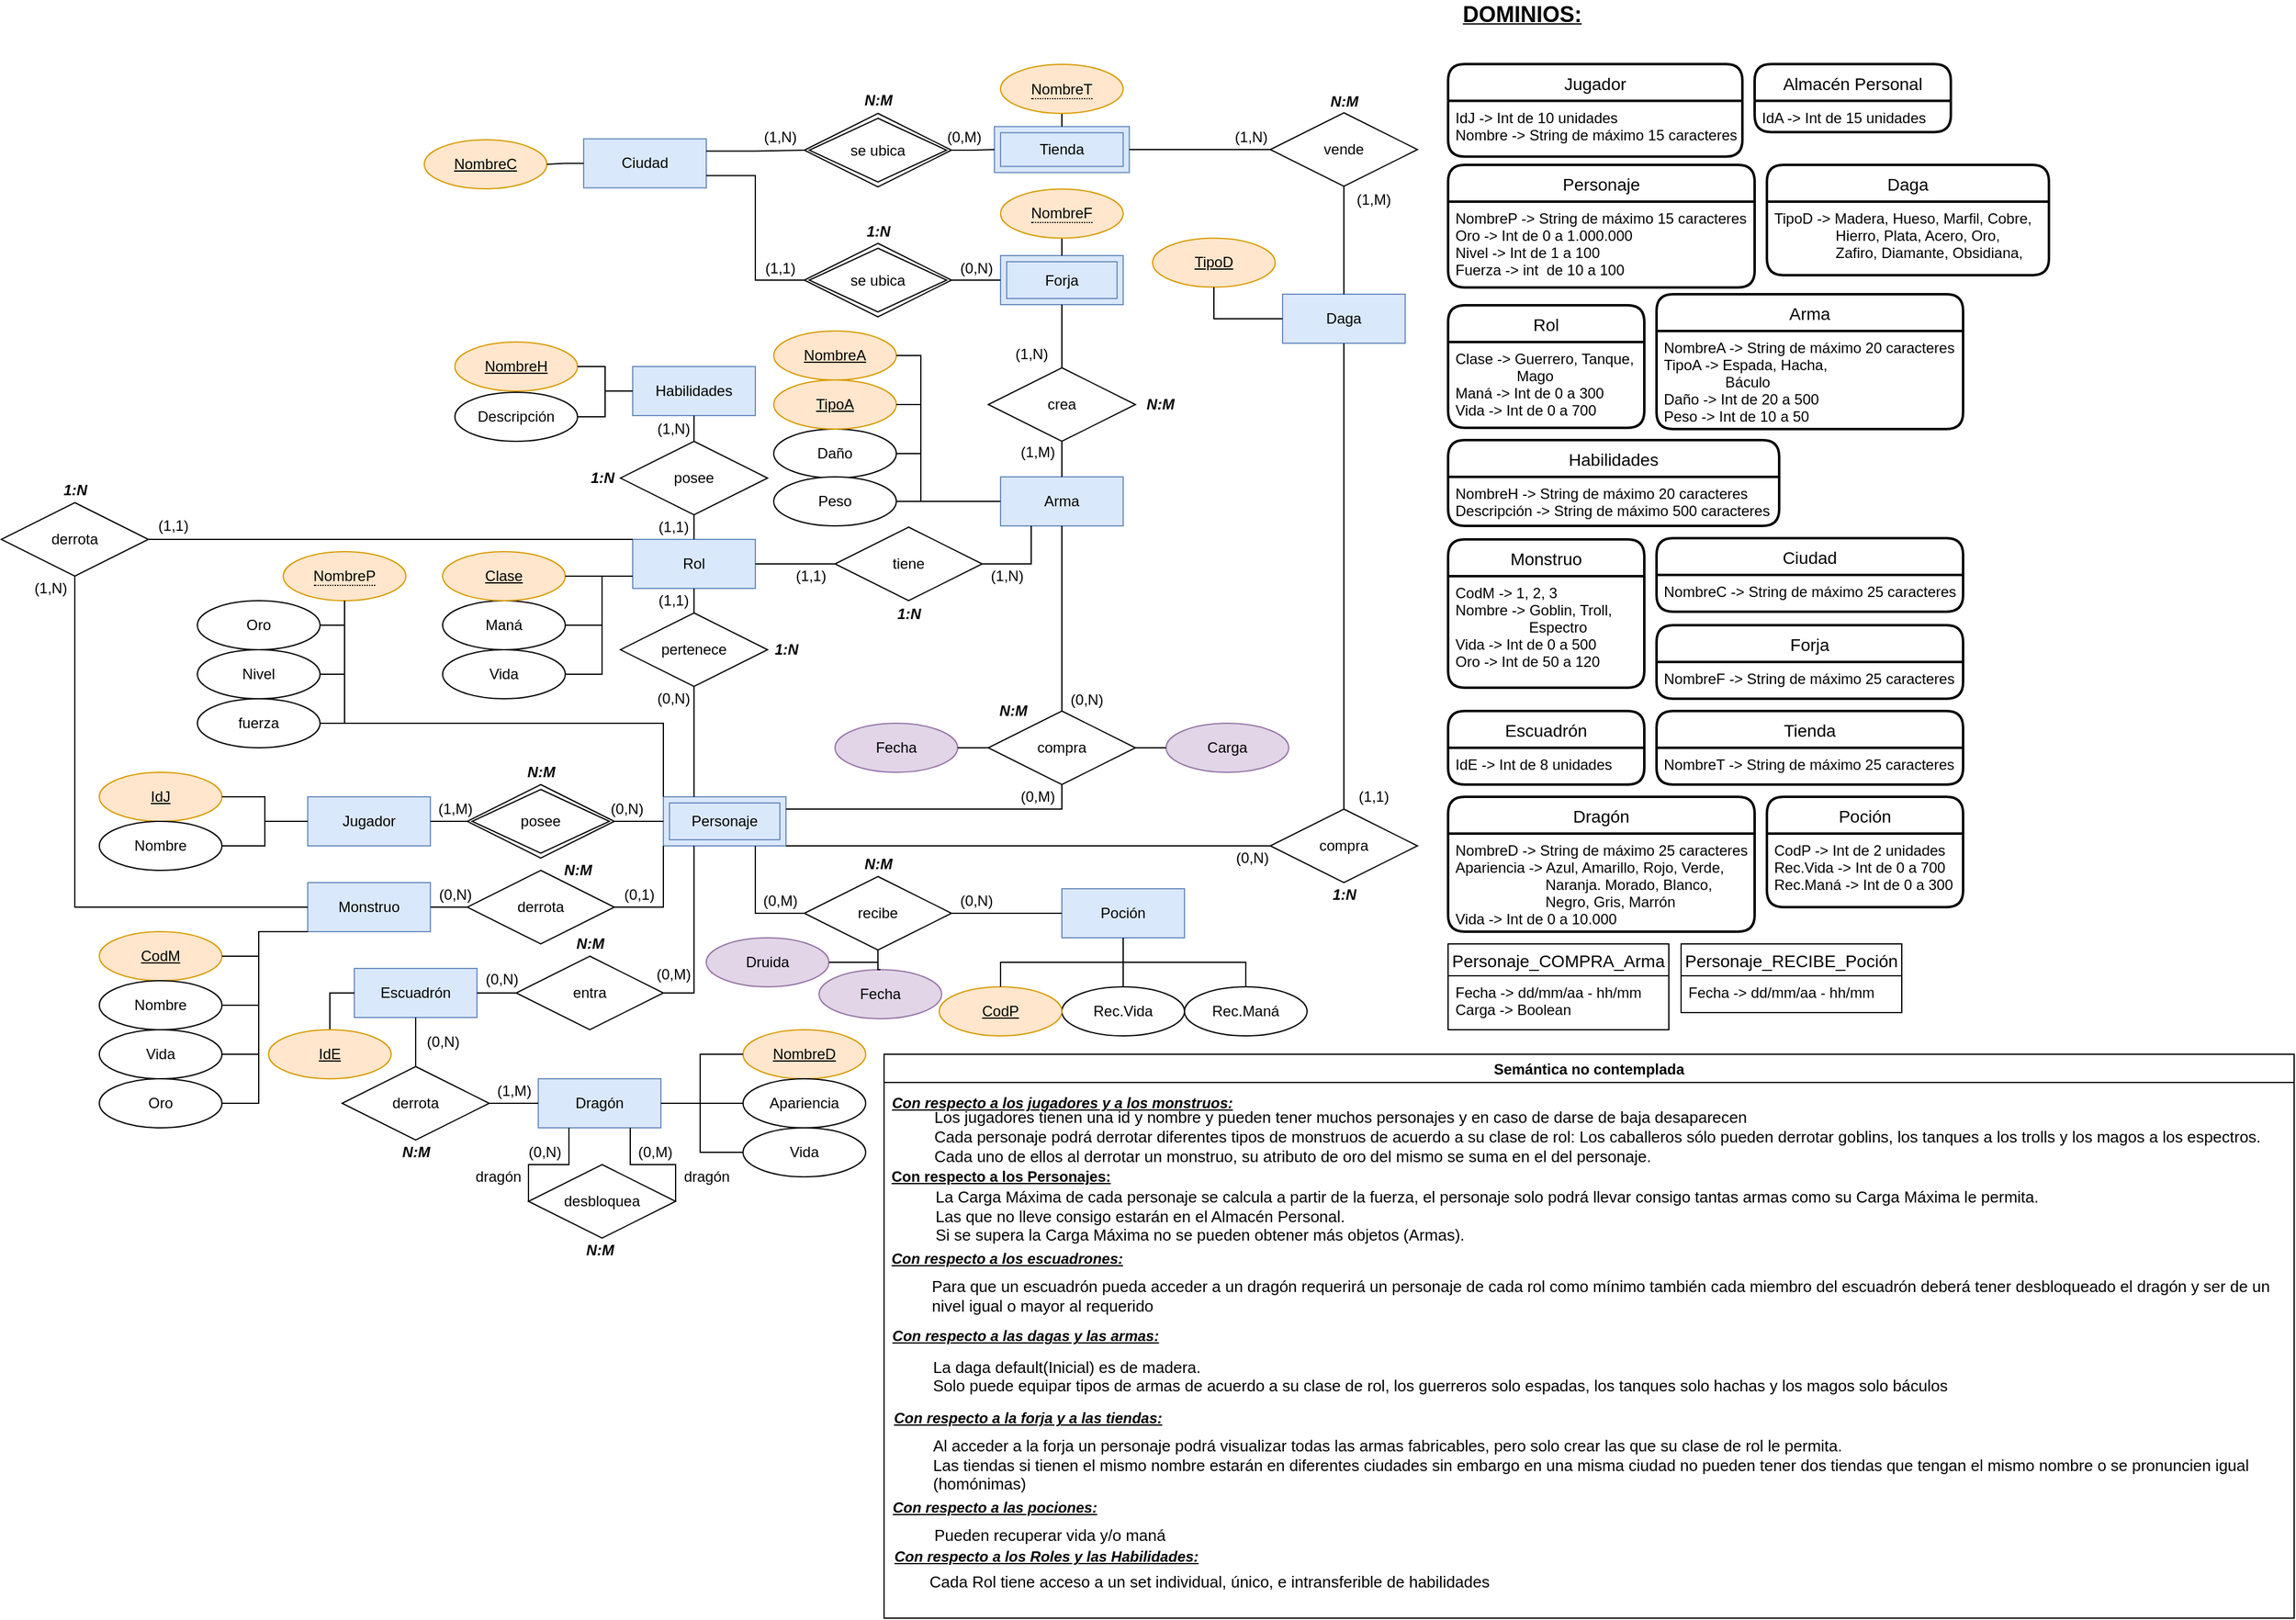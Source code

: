 <mxfile version="15.5.8" type="device"><diagram id="4m6LAb8WNxv27o4B5OfL" name="Page-1"><mxGraphModel dx="1890" dy="1347" grid="1" gridSize="10" guides="1" tooltips="1" connect="1" arrows="1" fold="1" page="0" pageScale="1" pageWidth="827" pageHeight="1169" math="0" shadow="0"><root><mxCell id="0"/><mxCell id="1" parent="0"/><mxCell id="Sr4svcRmknZZ1HOeckve-2" value="Personaje" style="shape=ext;margin=3;double=1;whiteSpace=wrap;html=1;align=center;fillColor=#dae8fc;strokeColor=#6c8ebf;" parent="1" vertex="1"><mxGeometry x="200" y="170" width="100" height="40" as="geometry"/></mxCell><mxCell id="Sr4svcRmknZZ1HOeckve-3" value="posee" style="shape=rhombus;double=1;perimeter=rhombusPerimeter;whiteSpace=wrap;html=1;align=center;" parent="1" vertex="1"><mxGeometry x="40" y="160" width="120" height="60" as="geometry"/></mxCell><mxCell id="Sr4svcRmknZZ1HOeckve-8" value="" style="endArrow=none;html=1;rounded=0;edgeStyle=orthogonalEdgeStyle;exitX=1;exitY=0.5;exitDx=0;exitDy=0;entryX=0;entryY=0.5;entryDx=0;entryDy=0;" parent="1" source="Sr4svcRmknZZ1HOeckve-3" target="Sr4svcRmknZZ1HOeckve-2" edge="1"><mxGeometry relative="1" as="geometry"><mxPoint x="250" y="170" as="sourcePoint"/><mxPoint x="410" y="170" as="targetPoint"/></mxGeometry></mxCell><mxCell id="Sr4svcRmknZZ1HOeckve-9" value="Jugador" style="whiteSpace=wrap;html=1;align=center;fillColor=#dae8fc;strokeColor=#6c8ebf;" parent="1" vertex="1"><mxGeometry x="-90" y="170" width="100" height="40" as="geometry"/></mxCell><mxCell id="Sr4svcRmknZZ1HOeckve-10" value="" style="endArrow=none;html=1;rounded=0;edgeStyle=orthogonalEdgeStyle;exitX=1;exitY=0.5;exitDx=0;exitDy=0;entryX=0;entryY=0.5;entryDx=0;entryDy=0;" parent="1" source="Sr4svcRmknZZ1HOeckve-9" target="Sr4svcRmknZZ1HOeckve-3" edge="1"><mxGeometry relative="1" as="geometry"><mxPoint x="110" y="150" as="sourcePoint"/><mxPoint x="90" y="190" as="targetPoint"/></mxGeometry></mxCell><mxCell id="Sr4svcRmknZZ1HOeckve-11" value="IdJ" style="ellipse;whiteSpace=wrap;html=1;align=center;fontStyle=4;fillColor=#ffe6cc;strokeColor=#d79b00;" parent="1" vertex="1"><mxGeometry x="-260" y="150" width="100" height="40" as="geometry"/></mxCell><mxCell id="Sr4svcRmknZZ1HOeckve-12" value="Nombre" style="ellipse;whiteSpace=wrap;html=1;align=center;" parent="1" vertex="1"><mxGeometry x="-260" y="190" width="100" height="40" as="geometry"/></mxCell><mxCell id="Sr4svcRmknZZ1HOeckve-14" value="" style="endArrow=none;html=1;rounded=0;edgeStyle=orthogonalEdgeStyle;entryX=0;entryY=0.5;entryDx=0;entryDy=0;snapToPoint=0;exitX=1;exitY=0.5;exitDx=0;exitDy=0;" parent="1" source="Sr4svcRmknZZ1HOeckve-12" target="Sr4svcRmknZZ1HOeckve-9" edge="1"><mxGeometry relative="1" as="geometry"><mxPoint x="-180" y="210" as="sourcePoint"/><mxPoint x="-30" y="210" as="targetPoint"/></mxGeometry></mxCell><mxCell id="Sr4svcRmknZZ1HOeckve-24" value="" style="endArrow=none;html=1;rounded=0;edgeStyle=orthogonalEdgeStyle;exitX=1;exitY=0.5;exitDx=0;exitDy=0;entryX=0;entryY=0.5;entryDx=0;entryDy=0;" parent="1" source="Sr4svcRmknZZ1HOeckve-11" target="Sr4svcRmknZZ1HOeckve-9" edge="1"><mxGeometry relative="1" as="geometry"><mxPoint x="-80" y="210" as="sourcePoint"/><mxPoint x="80" y="210" as="targetPoint"/></mxGeometry></mxCell><mxCell id="Sr4svcRmknZZ1HOeckve-26" value="pertenece" style="shape=rhombus;perimeter=rhombusPerimeter;whiteSpace=wrap;html=1;align=center;" parent="1" vertex="1"><mxGeometry x="165" y="20" width="120" height="60" as="geometry"/></mxCell><mxCell id="Sr4svcRmknZZ1HOeckve-30" value="Habilidades" style="whiteSpace=wrap;html=1;align=center;fillColor=#dae8fc;strokeColor=#6c8ebf;" parent="1" vertex="1"><mxGeometry x="175" y="-181" width="100" height="40" as="geometry"/></mxCell><mxCell id="Sr4svcRmknZZ1HOeckve-33" value="Descripción" style="ellipse;whiteSpace=wrap;html=1;align=center;" parent="1" vertex="1"><mxGeometry x="30" y="-160" width="100" height="40" as="geometry"/></mxCell><mxCell id="Sr4svcRmknZZ1HOeckve-34" value="NombreH" style="ellipse;whiteSpace=wrap;html=1;align=center;fontStyle=4;fillColor=#ffe6cc;strokeColor=#d79b00;" parent="1" vertex="1"><mxGeometry x="30" y="-201" width="100" height="40" as="geometry"/></mxCell><mxCell id="Sr4svcRmknZZ1HOeckve-36" value="" style="endArrow=none;html=1;rounded=0;edgeStyle=orthogonalEdgeStyle;exitX=0.5;exitY=1;exitDx=0;exitDy=0;entryX=0.5;entryY=0;entryDx=0;entryDy=0;" parent="1" source="Sr4svcRmknZZ1HOeckve-30" target="khPfqgXSgwCsbKYRin---6" edge="1"><mxGeometry relative="1" as="geometry"><mxPoint x="652" y="-250" as="sourcePoint"/><mxPoint x="400" y="-340" as="targetPoint"/></mxGeometry></mxCell><mxCell id="Sr4svcRmknZZ1HOeckve-45" value="derrota" style="shape=rhombus;perimeter=rhombusPerimeter;whiteSpace=wrap;html=1;align=center;" parent="1" vertex="1"><mxGeometry x="40" y="230" width="120" height="60" as="geometry"/></mxCell><mxCell id="Sr4svcRmknZZ1HOeckve-47" value="Monstruo" style="whiteSpace=wrap;html=1;align=center;fillColor=#dae8fc;strokeColor=#6c8ebf;" parent="1" vertex="1"><mxGeometry x="-90" y="240" width="100" height="40" as="geometry"/></mxCell><mxCell id="Sr4svcRmknZZ1HOeckve-48" value="" style="endArrow=none;html=1;rounded=0;edgeStyle=orthogonalEdgeStyle;exitX=1;exitY=0.5;exitDx=0;exitDy=0;entryX=0;entryY=0.5;entryDx=0;entryDy=0;" parent="1" source="Sr4svcRmknZZ1HOeckve-47" target="Sr4svcRmknZZ1HOeckve-45" edge="1"><mxGeometry relative="1" as="geometry"><mxPoint x="60" y="350" as="sourcePoint"/><mxPoint x="220" y="350" as="targetPoint"/></mxGeometry></mxCell><mxCell id="Sr4svcRmknZZ1HOeckve-50" value="" style="endArrow=none;html=1;rounded=0;edgeStyle=orthogonalEdgeStyle;entryX=0;entryY=1;entryDx=0;entryDy=0;" parent="1" source="Sr4svcRmknZZ1HOeckve-45" target="Sr4svcRmknZZ1HOeckve-2" edge="1"><mxGeometry relative="1" as="geometry"><mxPoint x="60" y="350" as="sourcePoint"/><mxPoint x="220" y="350" as="targetPoint"/></mxGeometry></mxCell><mxCell id="Sr4svcRmknZZ1HOeckve-51" value="Oro" style="ellipse;whiteSpace=wrap;html=1;align=center;" parent="1" vertex="1"><mxGeometry x="-260" y="400" width="100" height="40" as="geometry"/></mxCell><mxCell id="Sr4svcRmknZZ1HOeckve-55" value="CodM" style="ellipse;whiteSpace=wrap;html=1;align=center;fontStyle=4;fillColor=#ffe6cc;strokeColor=#d79b00;" parent="1" vertex="1"><mxGeometry x="-260" y="280" width="100" height="40" as="geometry"/></mxCell><mxCell id="Sr4svcRmknZZ1HOeckve-56" value="Nombre" style="ellipse;whiteSpace=wrap;html=1;align=center;" parent="1" vertex="1"><mxGeometry x="-260" y="320" width="100" height="40" as="geometry"/></mxCell><mxCell id="Sr4svcRmknZZ1HOeckve-57" value="" style="endArrow=none;html=1;rounded=0;edgeStyle=orthogonalEdgeStyle;exitX=1;exitY=0.5;exitDx=0;exitDy=0;entryX=0;entryY=1;entryDx=0;entryDy=0;" parent="1" source="Sr4svcRmknZZ1HOeckve-55" target="Sr4svcRmknZZ1HOeckve-47" edge="1"><mxGeometry relative="1" as="geometry"><mxPoint x="60" y="350" as="sourcePoint"/><mxPoint x="220" y="350" as="targetPoint"/><Array as="points"><mxPoint x="-130" y="300"/><mxPoint x="-130" y="280"/></Array></mxGeometry></mxCell><mxCell id="Sr4svcRmknZZ1HOeckve-58" value="" style="endArrow=none;html=1;rounded=0;edgeStyle=orthogonalEdgeStyle;exitX=1;exitY=0.5;exitDx=0;exitDy=0;entryX=0;entryY=1;entryDx=0;entryDy=0;" parent="1" source="Sr4svcRmknZZ1HOeckve-56" target="Sr4svcRmknZZ1HOeckve-47" edge="1"><mxGeometry relative="1" as="geometry"><mxPoint x="60" y="350" as="sourcePoint"/><mxPoint x="220" y="350" as="targetPoint"/><Array as="points"><mxPoint x="-130" y="340"/><mxPoint x="-130" y="280"/></Array></mxGeometry></mxCell><mxCell id="Sr4svcRmknZZ1HOeckve-59" value="" style="endArrow=none;html=1;rounded=0;edgeStyle=orthogonalEdgeStyle;exitX=1;exitY=0.5;exitDx=0;exitDy=0;entryX=0;entryY=1;entryDx=0;entryDy=0;" parent="1" source="Sr4svcRmknZZ1HOeckve-123" target="Sr4svcRmknZZ1HOeckve-47" edge="1"><mxGeometry relative="1" as="geometry"><mxPoint x="-250" y="340" as="sourcePoint"/><mxPoint x="220" y="350" as="targetPoint"/><Array as="points"><mxPoint x="-130" y="380"/><mxPoint x="-130" y="280"/></Array></mxGeometry></mxCell><mxCell id="Sr4svcRmknZZ1HOeckve-61" value="" style="endArrow=none;html=1;rounded=0;edgeStyle=orthogonalEdgeStyle;exitX=1;exitY=0.5;exitDx=0;exitDy=0;entryX=0;entryY=1;entryDx=0;entryDy=0;" parent="1" source="Sr4svcRmknZZ1HOeckve-51" target="Sr4svcRmknZZ1HOeckve-47" edge="1"><mxGeometry relative="1" as="geometry"><mxPoint x="60" y="350" as="sourcePoint"/><mxPoint x="220" y="350" as="targetPoint"/><Array as="points"><mxPoint x="-130" y="420"/><mxPoint x="-130" y="280"/></Array></mxGeometry></mxCell><mxCell id="Sr4svcRmknZZ1HOeckve-64" value="Oro" style="ellipse;whiteSpace=wrap;html=1;align=center;" parent="1" vertex="1"><mxGeometry x="-180" y="10" width="100" height="40" as="geometry"/></mxCell><mxCell id="Sr4svcRmknZZ1HOeckve-66" value="Maná" style="ellipse;whiteSpace=wrap;html=1;align=center;" parent="1" vertex="1"><mxGeometry x="20" y="10" width="100" height="40" as="geometry"/></mxCell><mxCell id="Sr4svcRmknZZ1HOeckve-67" value="Vida" style="ellipse;whiteSpace=wrap;html=1;align=center;" parent="1" vertex="1"><mxGeometry x="20" y="50" width="100" height="40" as="geometry"/></mxCell><mxCell id="Sr4svcRmknZZ1HOeckve-68" value="fuerza" style="ellipse;whiteSpace=wrap;html=1;align=center;" parent="1" vertex="1"><mxGeometry x="-180" y="90" width="100" height="40" as="geometry"/></mxCell><mxCell id="Sr4svcRmknZZ1HOeckve-69" value="&lt;span style=&quot;border-bottom: 1px dotted&quot;&gt;NombreP&lt;/span&gt;" style="ellipse;whiteSpace=wrap;html=1;align=center;fillColor=#ffe6cc;strokeColor=#d79b00;" parent="1" vertex="1"><mxGeometry x="-110" y="-30" width="100" height="40" as="geometry"/></mxCell><mxCell id="Sr4svcRmknZZ1HOeckve-70" value="" style="endArrow=none;html=1;rounded=0;edgeStyle=orthogonalEdgeStyle;entryX=0;entryY=0;entryDx=0;entryDy=0;exitX=0.5;exitY=1;exitDx=0;exitDy=0;" parent="1" source="Sr4svcRmknZZ1HOeckve-69" target="Sr4svcRmknZZ1HOeckve-2" edge="1"><mxGeometry relative="1" as="geometry"><mxPoint x="60" y="80" as="sourcePoint"/><mxPoint x="220" y="80" as="targetPoint"/><Array as="points"><mxPoint x="-60" y="110"/><mxPoint x="200" y="110"/></Array></mxGeometry></mxCell><mxCell id="Sr4svcRmknZZ1HOeckve-72" value="" style="endArrow=none;html=1;rounded=0;edgeStyle=orthogonalEdgeStyle;exitX=1;exitY=0.5;exitDx=0;exitDy=0;" parent="1" source="Sr4svcRmknZZ1HOeckve-64" edge="1"><mxGeometry relative="1" as="geometry"><mxPoint x="60" y="80" as="sourcePoint"/><mxPoint x="200" y="170" as="targetPoint"/><Array as="points"><mxPoint x="-60" y="30"/><mxPoint x="-60" y="110"/><mxPoint x="200" y="110"/></Array></mxGeometry></mxCell><mxCell id="Sr4svcRmknZZ1HOeckve-77" value="entra" style="shape=rhombus;perimeter=rhombusPerimeter;whiteSpace=wrap;html=1;align=center;" parent="1" vertex="1"><mxGeometry x="80" y="300" width="120" height="60" as="geometry"/></mxCell><mxCell id="Sr4svcRmknZZ1HOeckve-79" value="Escuadrón" style="whiteSpace=wrap;html=1;align=center;fillColor=#dae8fc;strokeColor=#6c8ebf;" parent="1" vertex="1"><mxGeometry x="-52" y="310" width="100" height="40" as="geometry"/></mxCell><mxCell id="Sr4svcRmknZZ1HOeckve-80" value="derrota" style="shape=rhombus;perimeter=rhombusPerimeter;whiteSpace=wrap;html=1;align=center;" parent="1" vertex="1"><mxGeometry x="-62" y="390" width="120" height="60" as="geometry"/></mxCell><mxCell id="Sr4svcRmknZZ1HOeckve-82" value="Dragón" style="whiteSpace=wrap;html=1;align=center;fillColor=#dae8fc;strokeColor=#6c8ebf;" parent="1" vertex="1"><mxGeometry x="98" y="400" width="100" height="40" as="geometry"/></mxCell><mxCell id="Sr4svcRmknZZ1HOeckve-84" value="desbloquea" style="shape=rhombus;perimeter=rhombusPerimeter;whiteSpace=wrap;html=1;align=center;" parent="1" vertex="1"><mxGeometry x="90" y="470" width="120" height="60" as="geometry"/></mxCell><mxCell id="Sr4svcRmknZZ1HOeckve-85" value="" style="endArrow=none;html=1;rounded=0;edgeStyle=orthogonalEdgeStyle;exitX=1;exitY=0.5;exitDx=0;exitDy=0;entryX=0;entryY=0.5;entryDx=0;entryDy=0;" parent="1" source="Sr4svcRmknZZ1HOeckve-79" target="Sr4svcRmknZZ1HOeckve-77" edge="1"><mxGeometry relative="1" as="geometry"><mxPoint x="30" y="310" as="sourcePoint"/><mxPoint x="190" y="310" as="targetPoint"/></mxGeometry></mxCell><mxCell id="Sr4svcRmknZZ1HOeckve-86" value="" style="endArrow=none;html=1;rounded=0;edgeStyle=orthogonalEdgeStyle;exitX=1;exitY=0.5;exitDx=0;exitDy=0;entryX=0.25;entryY=1;entryDx=0;entryDy=0;" parent="1" source="Sr4svcRmknZZ1HOeckve-77" target="Sr4svcRmknZZ1HOeckve-2" edge="1"><mxGeometry relative="1" as="geometry"><mxPoint x="60" y="320" as="sourcePoint"/><mxPoint x="220" y="320" as="targetPoint"/><Array as="points"><mxPoint x="225" y="330"/></Array></mxGeometry></mxCell><mxCell id="Sr4svcRmknZZ1HOeckve-88" value="" style="endArrow=none;html=1;rounded=0;edgeStyle=orthogonalEdgeStyle;exitX=0.5;exitY=1;exitDx=0;exitDy=0;entryX=0.5;entryY=0;entryDx=0;entryDy=0;" parent="1" source="Sr4svcRmknZZ1HOeckve-79" target="Sr4svcRmknZZ1HOeckve-80" edge="1"><mxGeometry relative="1" as="geometry"><mxPoint x="30" y="310" as="sourcePoint"/><mxPoint x="190" y="310" as="targetPoint"/></mxGeometry></mxCell><mxCell id="Sr4svcRmknZZ1HOeckve-89" value="" style="endArrow=none;html=1;rounded=0;edgeStyle=orthogonalEdgeStyle;exitX=1;exitY=0.5;exitDx=0;exitDy=0;entryX=0;entryY=0.5;entryDx=0;entryDy=0;" parent="1" source="Sr4svcRmknZZ1HOeckve-80" target="Sr4svcRmknZZ1HOeckve-82" edge="1"><mxGeometry relative="1" as="geometry"><mxPoint x="98" y="310" as="sourcePoint"/><mxPoint x="258" y="310" as="targetPoint"/></mxGeometry></mxCell><mxCell id="Sr4svcRmknZZ1HOeckve-91" value="" style="endArrow=none;html=1;rounded=0;edgeStyle=orthogonalEdgeStyle;exitX=0.25;exitY=1;exitDx=0;exitDy=0;entryX=0;entryY=0.5;entryDx=0;entryDy=0;" parent="1" source="Sr4svcRmknZZ1HOeckve-82" target="Sr4svcRmknZZ1HOeckve-84" edge="1"><mxGeometry relative="1" as="geometry"><mxPoint x="98" y="310" as="sourcePoint"/><mxPoint x="60" y="510" as="targetPoint"/><Array as="points"><mxPoint x="123" y="470"/><mxPoint x="90" y="470"/></Array></mxGeometry></mxCell><mxCell id="Sr4svcRmknZZ1HOeckve-92" value="" style="endArrow=none;html=1;rounded=0;edgeStyle=orthogonalEdgeStyle;exitX=0.75;exitY=1;exitDx=0;exitDy=0;entryX=1;entryY=0.5;entryDx=0;entryDy=0;" parent="1" source="Sr4svcRmknZZ1HOeckve-82" target="Sr4svcRmknZZ1HOeckve-84" edge="1"><mxGeometry relative="1" as="geometry"><mxPoint x="98" y="310" as="sourcePoint"/><mxPoint x="230" y="510" as="targetPoint"/><Array as="points"><mxPoint x="173" y="470"/><mxPoint x="210" y="470"/></Array></mxGeometry></mxCell><mxCell id="Sr4svcRmknZZ1HOeckve-94" value="NombreD" style="ellipse;whiteSpace=wrap;html=1;align=center;fontStyle=4;fillColor=#ffe6cc;strokeColor=#d79b00;" parent="1" vertex="1"><mxGeometry x="265" y="360" width="100" height="40" as="geometry"/></mxCell><mxCell id="Sr4svcRmknZZ1HOeckve-95" value="Vida" style="ellipse;whiteSpace=wrap;html=1;align=center;" parent="1" vertex="1"><mxGeometry x="265" y="440" width="100" height="40" as="geometry"/></mxCell><mxCell id="Sr4svcRmknZZ1HOeckve-96" value="Apariencia" style="ellipse;whiteSpace=wrap;html=1;align=center;" parent="1" vertex="1"><mxGeometry x="265" y="400" width="100" height="40" as="geometry"/></mxCell><mxCell id="Sr4svcRmknZZ1HOeckve-100" value="(1,M)" style="text;html=1;align=center;verticalAlign=middle;resizable=0;points=[];autosize=1;strokeColor=none;fillColor=none;" parent="1" vertex="1"><mxGeometry x="58" y="400" width="40" height="20" as="geometry"/></mxCell><mxCell id="Sr4svcRmknZZ1HOeckve-101" value="(0,N)" style="text;html=1;align=center;verticalAlign=middle;resizable=0;points=[];autosize=1;strokeColor=none;fillColor=none;" parent="1" vertex="1"><mxGeometry y="360" width="40" height="20" as="geometry"/></mxCell><mxCell id="Sr4svcRmknZZ1HOeckve-107" value="" style="endArrow=none;html=1;rounded=0;edgeStyle=orthogonalEdgeStyle;exitX=0.5;exitY=0;exitDx=0;exitDy=0;entryX=0;entryY=0.5;entryDx=0;entryDy=0;" parent="1" source="279tYnjMCTj3J_MWw2TW-2" target="Sr4svcRmknZZ1HOeckve-79" edge="1"><mxGeometry relative="1" as="geometry"><mxPoint x="-80" y="360" as="sourcePoint"/><mxPoint x="90" y="310" as="targetPoint"/><Array as="points"><mxPoint x="-72" y="330"/></Array></mxGeometry></mxCell><mxCell id="Sr4svcRmknZZ1HOeckve-108" value="(0,M)" style="text;html=1;align=center;verticalAlign=middle;resizable=0;points=[];autosize=1;strokeColor=none;fillColor=none;" parent="1" vertex="1"><mxGeometry x="173" y="450" width="40" height="20" as="geometry"/></mxCell><mxCell id="Sr4svcRmknZZ1HOeckve-109" value="(0,N)" style="text;html=1;align=center;verticalAlign=middle;resizable=0;points=[];autosize=1;strokeColor=none;fillColor=none;" parent="1" vertex="1"><mxGeometry x="83" y="450" width="40" height="20" as="geometry"/></mxCell><mxCell id="Sr4svcRmknZZ1HOeckve-112" value="(0,N)" style="text;html=1;align=center;verticalAlign=middle;resizable=0;points=[];autosize=1;strokeColor=none;fillColor=none;" parent="1" vertex="1"><mxGeometry x="48" y="308.75" width="40" height="20" as="geometry"/></mxCell><mxCell id="Sr4svcRmknZZ1HOeckve-113" value="(0,M)" style="text;html=1;align=center;verticalAlign=middle;resizable=0;points=[];autosize=1;strokeColor=none;fillColor=none;" parent="1" vertex="1"><mxGeometry x="188" y="305" width="40" height="20" as="geometry"/></mxCell><mxCell id="Sr4svcRmknZZ1HOeckve-114" value="(0,1)" style="text;html=1;align=center;verticalAlign=middle;resizable=0;points=[];autosize=1;strokeColor=none;fillColor=none;" parent="1" vertex="1"><mxGeometry x="160" y="240" width="40" height="20" as="geometry"/></mxCell><mxCell id="Sr4svcRmknZZ1HOeckve-115" value="(0,N)" style="text;html=1;align=center;verticalAlign=middle;resizable=0;points=[];autosize=1;strokeColor=none;fillColor=none;" parent="1" vertex="1"><mxGeometry x="10" y="240" width="40" height="20" as="geometry"/></mxCell><mxCell id="Sr4svcRmknZZ1HOeckve-116" value="(1,M)" style="text;html=1;align=center;verticalAlign=middle;resizable=0;points=[];autosize=1;strokeColor=none;fillColor=none;" parent="1" vertex="1"><mxGeometry x="10" y="170" width="40" height="20" as="geometry"/></mxCell><mxCell id="Sr4svcRmknZZ1HOeckve-117" value="(0,N)" style="text;html=1;align=center;verticalAlign=middle;resizable=0;points=[];autosize=1;strokeColor=none;fillColor=none;" parent="1" vertex="1"><mxGeometry x="150" y="170" width="40" height="20" as="geometry"/></mxCell><mxCell id="Sr4svcRmknZZ1HOeckve-123" value="Vida" style="ellipse;whiteSpace=wrap;html=1;align=center;" parent="1" vertex="1"><mxGeometry x="-260" y="360" width="100" height="40" as="geometry"/></mxCell><mxCell id="Sr4svcRmknZZ1HOeckve-132" value="Arma" style="whiteSpace=wrap;html=1;align=center;fillColor=#dae8fc;strokeColor=#6c8ebf;" parent="1" vertex="1"><mxGeometry x="475" y="-91" width="100" height="40" as="geometry"/></mxCell><mxCell id="Sr4svcRmknZZ1HOeckve-135" value="Ciudad" style="whiteSpace=wrap;html=1;align=center;fillColor=#dae8fc;strokeColor=#6c8ebf;" parent="1" vertex="1"><mxGeometry x="135" y="-366.75" width="100" height="40" as="geometry"/></mxCell><mxCell id="Sr4svcRmknZZ1HOeckve-136" value="NombreC" style="ellipse;whiteSpace=wrap;html=1;align=center;fontStyle=4;fillColor=#ffe6cc;strokeColor=#d79b00;" parent="1" vertex="1"><mxGeometry x="5" y="-366" width="100" height="40" as="geometry"/></mxCell><mxCell id="Sr4svcRmknZZ1HOeckve-138" value="Tienda" style="shape=ext;margin=3;double=1;whiteSpace=wrap;html=1;align=center;fillColor=#dae8fc;strokeColor=#6c8ebf;" parent="1" vertex="1"><mxGeometry x="470" y="-376.75" width="110" height="37.5" as="geometry"/></mxCell><mxCell id="Sr4svcRmknZZ1HOeckve-141" value="Forja" style="shape=ext;margin=3;double=1;whiteSpace=wrap;html=1;align=center;fillColor=#dae8fc;strokeColor=#6c8ebf;" parent="1" vertex="1"><mxGeometry x="475" y="-271.5" width="100" height="40" as="geometry"/></mxCell><mxCell id="Sr4svcRmknZZ1HOeckve-144" value="se ubica" style="shape=rhombus;double=1;perimeter=rhombusPerimeter;whiteSpace=wrap;html=1;align=center;" parent="1" vertex="1"><mxGeometry x="315" y="-387.5" width="120" height="60" as="geometry"/></mxCell><mxCell id="Sr4svcRmknZZ1HOeckve-145" value="se ubica" style="shape=rhombus;double=1;perimeter=rhombusPerimeter;whiteSpace=wrap;html=1;align=center;" parent="1" vertex="1"><mxGeometry x="315" y="-281.5" width="120" height="60" as="geometry"/></mxCell><mxCell id="Sr4svcRmknZZ1HOeckve-152" value="crea" style="shape=rhombus;perimeter=rhombusPerimeter;whiteSpace=wrap;html=1;align=center;" parent="1" vertex="1"><mxGeometry x="465" y="-180" width="120" height="60" as="geometry"/></mxCell><mxCell id="Sr4svcRmknZZ1HOeckve-155" value="Fecha" style="ellipse;whiteSpace=wrap;html=1;align=center;fillColor=#e1d5e7;strokeColor=#9673a6;" parent="1" vertex="1"><mxGeometry x="340" y="110" width="100" height="40" as="geometry"/></mxCell><mxCell id="Sr4svcRmknZZ1HOeckve-156" value="Daño" style="ellipse;whiteSpace=wrap;html=1;align=center;" parent="1" vertex="1"><mxGeometry x="290" y="-130" width="100" height="40" as="geometry"/></mxCell><mxCell id="Sr4svcRmknZZ1HOeckve-157" value="Peso" style="ellipse;whiteSpace=wrap;html=1;align=center;" parent="1" vertex="1"><mxGeometry x="290" y="-91" width="100" height="40" as="geometry"/></mxCell><mxCell id="Sr4svcRmknZZ1HOeckve-183" value="vende" style="shape=rhombus;perimeter=rhombusPerimeter;whiteSpace=wrap;html=1;align=center;rotation=0;" parent="1" vertex="1"><mxGeometry x="695" y="-388" width="120" height="60" as="geometry"/></mxCell><mxCell id="Sr4svcRmknZZ1HOeckve-190" value="" style="endArrow=none;html=1;rounded=0;edgeStyle=orthogonalEdgeStyle;entryX=0.5;entryY=1;entryDx=0;entryDy=0;exitX=0.25;exitY=0;exitDx=0;exitDy=0;" parent="1" source="Sr4svcRmknZZ1HOeckve-2" target="Sr4svcRmknZZ1HOeckve-26" edge="1"><mxGeometry relative="1" as="geometry"><mxPoint x="226" y="170" as="sourcePoint"/><mxPoint x="221" y="90.0" as="targetPoint"/><Array as="points"><mxPoint x="225" y="90"/></Array></mxGeometry></mxCell><mxCell id="Sr4svcRmknZZ1HOeckve-201" value="Poción" style="whiteSpace=wrap;html=1;align=center;fillColor=#dae8fc;strokeColor=#6c8ebf;" parent="1" vertex="1"><mxGeometry x="525" y="245" width="100" height="40" as="geometry"/></mxCell><mxCell id="Sr4svcRmknZZ1HOeckve-217" value="Fecha" style="ellipse;whiteSpace=wrap;html=1;align=center;fillColor=#e1d5e7;strokeColor=#9673a6;" parent="1" vertex="1"><mxGeometry x="327" y="311" width="100" height="40" as="geometry"/></mxCell><mxCell id="Sr4svcRmknZZ1HOeckve-218" value="Rec.Maná" style="ellipse;whiteSpace=wrap;html=1;align=center;" parent="1" vertex="1"><mxGeometry x="625" y="325" width="100" height="40" as="geometry"/></mxCell><mxCell id="Sr4svcRmknZZ1HOeckve-219" value="Rec.Vida" style="ellipse;whiteSpace=wrap;html=1;align=center;" parent="1" vertex="1"><mxGeometry x="525" y="325" width="100" height="40" as="geometry"/></mxCell><mxCell id="Sr4svcRmknZZ1HOeckve-229" value="Nivel" style="ellipse;whiteSpace=wrap;html=1;align=center;" parent="1" vertex="1"><mxGeometry x="-180" y="50" width="100" height="40" as="geometry"/></mxCell><mxCell id="Sr4svcRmknZZ1HOeckve-230" value="" style="endArrow=none;html=1;rounded=0;edgeStyle=orthogonalEdgeStyle;exitX=1;exitY=0.5;exitDx=0;exitDy=0;entryX=0;entryY=0;entryDx=0;entryDy=0;" parent="1" source="Sr4svcRmknZZ1HOeckve-229" target="Sr4svcRmknZZ1HOeckve-2" edge="1"><mxGeometry relative="1" as="geometry"><mxPoint x="170" y="50" as="sourcePoint"/><mxPoint x="330" y="50" as="targetPoint"/><Array as="points"><mxPoint x="-60" y="70"/><mxPoint x="-60" y="110"/><mxPoint x="200" y="110"/></Array></mxGeometry></mxCell><mxCell id="Sr4svcRmknZZ1HOeckve-231" value="dragón" style="text;html=1;align=center;verticalAlign=middle;resizable=0;points=[];autosize=1;strokeColor=none;fillColor=none;rotation=0;" parent="1" vertex="1"><mxGeometry x="210" y="470" width="50" height="20" as="geometry"/></mxCell><mxCell id="Sr4svcRmknZZ1HOeckve-232" value="dragón" style="text;html=1;align=center;verticalAlign=middle;resizable=0;points=[];autosize=1;strokeColor=none;fillColor=none;rotation=0;" parent="1" vertex="1"><mxGeometry x="40" y="470" width="50" height="20" as="geometry"/></mxCell><mxCell id="Sr4svcRmknZZ1HOeckve-235" value="CodP" style="ellipse;whiteSpace=wrap;html=1;align=center;fontStyle=4;fillColor=#ffe6cc;strokeColor=#d79b00;" parent="1" vertex="1"><mxGeometry x="425" y="325" width="100" height="40" as="geometry"/></mxCell><mxCell id="khPfqgXSgwCsbKYRin---3" value="Rol" style="whiteSpace=wrap;html=1;align=center;fillColor=#dae8fc;strokeColor=#6c8ebf;" parent="1" vertex="1"><mxGeometry x="175" y="-40" width="100" height="40" as="geometry"/></mxCell><mxCell id="khPfqgXSgwCsbKYRin---5" value="" style="endArrow=none;html=1;rounded=0;edgeStyle=orthogonalEdgeStyle;exitX=0.5;exitY=0;exitDx=0;exitDy=0;entryX=0.5;entryY=1;entryDx=0;entryDy=0;" parent="1" source="Sr4svcRmknZZ1HOeckve-26" target="khPfqgXSgwCsbKYRin---3" edge="1"><mxGeometry relative="1" as="geometry"><mxPoint x="280" y="20" as="sourcePoint"/><mxPoint x="480" y="-70" as="targetPoint"/></mxGeometry></mxCell><mxCell id="khPfqgXSgwCsbKYRin---6" value="posee" style="shape=rhombus;perimeter=rhombusPerimeter;whiteSpace=wrap;html=1;align=center;" parent="1" vertex="1"><mxGeometry x="165" y="-120" width="120" height="60" as="geometry"/></mxCell><mxCell id="khPfqgXSgwCsbKYRin---7" value="" style="endArrow=none;html=1;rounded=0;edgeStyle=orthogonalEdgeStyle;exitX=0.5;exitY=1;exitDx=0;exitDy=0;entryX=0.5;entryY=0;entryDx=0;entryDy=0;" parent="1" source="khPfqgXSgwCsbKYRin---6" target="khPfqgXSgwCsbKYRin---3" edge="1"><mxGeometry relative="1" as="geometry"><mxPoint x="320" y="-70" as="sourcePoint"/><mxPoint x="240" y="-80" as="targetPoint"/></mxGeometry></mxCell><mxCell id="khPfqgXSgwCsbKYRin---8" value="Clase" style="ellipse;whiteSpace=wrap;html=1;align=center;fontStyle=4;fillColor=#ffe6cc;strokeColor=#d79b00;" parent="1" vertex="1"><mxGeometry x="20" y="-30" width="100" height="40" as="geometry"/></mxCell><mxCell id="khPfqgXSgwCsbKYRin---9" value="Daga" style="whiteSpace=wrap;html=1;align=center;fillColor=#dae8fc;strokeColor=#6c8ebf;" parent="1" vertex="1"><mxGeometry x="705" y="-240" width="100" height="40" as="geometry"/></mxCell><mxCell id="khPfqgXSgwCsbKYRin---29" value="TipoD" style="ellipse;whiteSpace=wrap;html=1;align=center;fontStyle=4;fillColor=#ffe6cc;strokeColor=#d79b00;" parent="1" vertex="1"><mxGeometry x="599" y="-285.75" width="100" height="40" as="geometry"/></mxCell><mxCell id="khPfqgXSgwCsbKYRin---33" value="compra" style="shape=rhombus;perimeter=rhombusPerimeter;whiteSpace=wrap;html=1;align=center;rotation=0;" parent="1" vertex="1"><mxGeometry x="695" y="180" width="120" height="60" as="geometry"/></mxCell><mxCell id="khPfqgXSgwCsbKYRin---36" value="compra" style="shape=rhombus;perimeter=rhombusPerimeter;whiteSpace=wrap;html=1;align=center;rotation=0;" parent="1" vertex="1"><mxGeometry x="465" y="100" width="120" height="60" as="geometry"/></mxCell><mxCell id="khPfqgXSgwCsbKYRin---41" value="recibe" style="shape=rhombus;perimeter=rhombusPerimeter;whiteSpace=wrap;html=1;align=center;" parent="1" vertex="1"><mxGeometry x="315" y="235" width="120" height="60" as="geometry"/></mxCell><mxCell id="khPfqgXSgwCsbKYRin---42" value="" style="endArrow=none;html=1;rounded=0;edgeStyle=orthogonalEdgeStyle;exitX=1;exitY=0.5;exitDx=0;exitDy=0;entryX=0;entryY=0.5;entryDx=0;entryDy=0;" parent="1" source="khPfqgXSgwCsbKYRin---41" target="Sr4svcRmknZZ1HOeckve-201" edge="1"><mxGeometry relative="1" as="geometry"><mxPoint x="735" y="245" as="sourcePoint"/><mxPoint x="895" y="245" as="targetPoint"/></mxGeometry></mxCell><mxCell id="khPfqgXSgwCsbKYRin---43" value="" style="endArrow=none;html=1;rounded=0;edgeStyle=orthogonalEdgeStyle;entryX=0;entryY=0.5;entryDx=0;entryDy=0;exitX=0.75;exitY=1;exitDx=0;exitDy=0;" parent="1" source="Sr4svcRmknZZ1HOeckve-2" target="khPfqgXSgwCsbKYRin---41" edge="1"><mxGeometry relative="1" as="geometry"><mxPoint x="300" y="210" as="sourcePoint"/><mxPoint x="1015" y="180" as="targetPoint"/><Array as="points"><mxPoint x="275" y="265"/></Array></mxGeometry></mxCell><mxCell id="khPfqgXSgwCsbKYRin---45" value="(1,1)" style="text;html=1;align=center;verticalAlign=middle;resizable=0;points=[];autosize=1;strokeColor=none;fillColor=none;" parent="1" vertex="1"><mxGeometry x="188" width="40" height="20" as="geometry"/></mxCell><mxCell id="khPfqgXSgwCsbKYRin---46" value="(0,N)" style="text;html=1;align=center;verticalAlign=middle;resizable=0;points=[];autosize=1;strokeColor=none;fillColor=none;" parent="1" vertex="1"><mxGeometry x="188" y="80" width="40" height="20" as="geometry"/></mxCell><mxCell id="khPfqgXSgwCsbKYRin---47" value="(1,N)" style="text;html=1;align=center;verticalAlign=middle;resizable=0;points=[];autosize=1;strokeColor=none;fillColor=none;" parent="1" vertex="1"><mxGeometry x="188" y="-140" width="40" height="20" as="geometry"/></mxCell><mxCell id="khPfqgXSgwCsbKYRin---48" value="(1,1)" style="text;html=1;align=center;verticalAlign=middle;resizable=0;points=[];autosize=1;strokeColor=none;fillColor=none;" parent="1" vertex="1"><mxGeometry x="188" y="-60" width="40" height="20" as="geometry"/></mxCell><mxCell id="khPfqgXSgwCsbKYRin---49" value="(0,N)" style="text;html=1;align=center;verticalAlign=middle;resizable=0;points=[];autosize=1;strokeColor=none;fillColor=none;" parent="1" vertex="1"><mxGeometry x="435" y="245" width="40" height="20" as="geometry"/></mxCell><mxCell id="khPfqgXSgwCsbKYRin---50" value="(0,M)" style="text;html=1;align=center;verticalAlign=middle;resizable=0;points=[];autosize=1;strokeColor=none;fillColor=none;" parent="1" vertex="1"><mxGeometry x="275" y="245" width="40" height="20" as="geometry"/></mxCell><mxCell id="khPfqgXSgwCsbKYRin---62" value="(0,M)" style="text;html=1;align=center;verticalAlign=middle;resizable=0;points=[];autosize=1;strokeColor=none;fillColor=none;" parent="1" vertex="1"><mxGeometry x="425" y="-377.75" width="40" height="20" as="geometry"/></mxCell><mxCell id="khPfqgXSgwCsbKYRin---63" value="(1,1)" style="text;html=1;align=center;verticalAlign=middle;resizable=0;points=[];autosize=1;strokeColor=none;fillColor=none;" parent="1" vertex="1"><mxGeometry x="275" y="-271.5" width="40" height="20" as="geometry"/></mxCell><mxCell id="khPfqgXSgwCsbKYRin---64" value="(0,N)" style="text;html=1;align=center;verticalAlign=middle;resizable=0;points=[];autosize=1;strokeColor=none;fillColor=none;" parent="1" vertex="1"><mxGeometry x="435" y="-271.5" width="40" height="20" as="geometry"/></mxCell><mxCell id="khPfqgXSgwCsbKYRin---65" value="(1,N)" style="text;html=1;align=center;verticalAlign=middle;resizable=0;points=[];autosize=1;strokeColor=none;fillColor=none;" parent="1" vertex="1"><mxGeometry x="275" y="-377.75" width="40" height="20" as="geometry"/></mxCell><mxCell id="khPfqgXSgwCsbKYRin---66" value="(1,M)" style="text;html=1;align=center;verticalAlign=middle;resizable=0;points=[];autosize=1;strokeColor=none;fillColor=none;" parent="1" vertex="1"><mxGeometry x="485" y="-121" width="40" height="20" as="geometry"/></mxCell><mxCell id="khPfqgXSgwCsbKYRin---67" value="(1,N)" style="text;html=1;align=center;verticalAlign=middle;resizable=0;points=[];autosize=1;strokeColor=none;fillColor=none;" parent="1" vertex="1"><mxGeometry x="659" y="-377.75" width="40" height="20" as="geometry"/></mxCell><mxCell id="khPfqgXSgwCsbKYRin---68" value="(1,N)" style="text;html=1;align=center;verticalAlign=middle;resizable=0;points=[];autosize=1;strokeColor=none;fillColor=none;" parent="1" vertex="1"><mxGeometry x="480" y="-201" width="40" height="20" as="geometry"/></mxCell><mxCell id="khPfqgXSgwCsbKYRin---69" value="(1,M)" style="text;html=1;align=center;verticalAlign=middle;resizable=0;points=[];autosize=1;strokeColor=none;fillColor=none;" parent="1" vertex="1"><mxGeometry x="759" y="-327.5" width="40" height="20" as="geometry"/></mxCell><mxCell id="khPfqgXSgwCsbKYRin---76" value="(0,N)" style="text;html=1;align=center;verticalAlign=middle;resizable=0;points=[];autosize=1;strokeColor=none;fillColor=none;" parent="1" vertex="1"><mxGeometry x="525" y="81" width="40" height="20" as="geometry"/></mxCell><mxCell id="khPfqgXSgwCsbKYRin---77" value="(0,M)" style="text;html=1;align=center;verticalAlign=middle;resizable=0;points=[];autosize=1;strokeColor=none;fillColor=none;" parent="1" vertex="1"><mxGeometry x="485" y="160" width="40" height="20" as="geometry"/></mxCell><mxCell id="khPfqgXSgwCsbKYRin---78" value="(0,N)" style="text;html=1;align=center;verticalAlign=middle;resizable=0;points=[];autosize=1;strokeColor=none;fillColor=none;" parent="1" vertex="1"><mxGeometry x="660" y="210" width="40" height="20" as="geometry"/></mxCell><mxCell id="khPfqgXSgwCsbKYRin---79" value="(1,1)" style="text;html=1;align=center;verticalAlign=middle;resizable=0;points=[];autosize=1;strokeColor=none;fillColor=none;" parent="1" vertex="1"><mxGeometry x="759" y="160" width="40" height="20" as="geometry"/></mxCell><mxCell id="-udYvBQ0YAc2vO1QCCrJ-1" value="" style="endArrow=none;html=1;rounded=0;edgeStyle=orthogonalEdgeStyle;exitX=1;exitY=0.5;exitDx=0;exitDy=0;entryX=0;entryY=0;entryDx=0;entryDy=0;" parent="1" source="Sr4svcRmknZZ1HOeckve-68" target="Sr4svcRmknZZ1HOeckve-2" edge="1"><mxGeometry relative="1" as="geometry"><mxPoint x="170" as="sourcePoint"/><mxPoint x="330" as="targetPoint"/><Array as="points"><mxPoint x="200" y="110"/></Array></mxGeometry></mxCell><mxCell id="-udYvBQ0YAc2vO1QCCrJ-3" value="" style="endArrow=none;html=1;rounded=0;edgeStyle=orthogonalEdgeStyle;exitX=1;exitY=0.5;exitDx=0;exitDy=0;entryX=0;entryY=0.75;entryDx=0;entryDy=0;" parent="1" source="khPfqgXSgwCsbKYRin---8" target="khPfqgXSgwCsbKYRin---3" edge="1"><mxGeometry relative="1" as="geometry"><mxPoint x="170" as="sourcePoint"/><mxPoint x="330" as="targetPoint"/><Array as="points"><mxPoint x="170" y="-10"/><mxPoint x="170" y="-10"/></Array></mxGeometry></mxCell><mxCell id="-udYvBQ0YAc2vO1QCCrJ-4" value="" style="endArrow=none;html=1;rounded=0;edgeStyle=orthogonalEdgeStyle;exitX=1;exitY=0.5;exitDx=0;exitDy=0;" parent="1" source="Sr4svcRmknZZ1HOeckve-66" edge="1"><mxGeometry relative="1" as="geometry"><mxPoint x="170" y="-50" as="sourcePoint"/><mxPoint x="170" y="-10" as="targetPoint"/><Array as="points"><mxPoint x="150" y="30"/><mxPoint x="150" y="-10"/><mxPoint x="175" y="-10"/></Array></mxGeometry></mxCell><mxCell id="-udYvBQ0YAc2vO1QCCrJ-5" value="" style="endArrow=none;html=1;rounded=0;edgeStyle=orthogonalEdgeStyle;exitX=1;exitY=0.5;exitDx=0;exitDy=0;entryX=0;entryY=0.75;entryDx=0;entryDy=0;" parent="1" source="Sr4svcRmknZZ1HOeckve-67" target="khPfqgXSgwCsbKYRin---3" edge="1"><mxGeometry relative="1" as="geometry"><mxPoint x="160" y="-80" as="sourcePoint"/><mxPoint x="230" y="-80" as="targetPoint"/><Array as="points"><mxPoint x="150" y="70"/><mxPoint x="150" y="-10"/></Array></mxGeometry></mxCell><mxCell id="-udYvBQ0YAc2vO1QCCrJ-6" value="" style="endArrow=none;html=1;rounded=0;edgeStyle=orthogonalEdgeStyle;exitX=1;exitY=0.5;exitDx=0;exitDy=0;entryX=0;entryY=0.5;entryDx=0;entryDy=0;" parent="1" source="Sr4svcRmknZZ1HOeckve-34" target="Sr4svcRmknZZ1HOeckve-30" edge="1"><mxGeometry relative="1" as="geometry"><mxPoint x="140" y="-90" as="sourcePoint"/><mxPoint x="210" y="-90" as="targetPoint"/></mxGeometry></mxCell><mxCell id="-udYvBQ0YAc2vO1QCCrJ-7" value="" style="endArrow=none;html=1;rounded=0;edgeStyle=orthogonalEdgeStyle;exitX=1;exitY=0.5;exitDx=0;exitDy=0;entryX=0;entryY=0.5;entryDx=0;entryDy=0;" parent="1" source="Sr4svcRmknZZ1HOeckve-33" target="Sr4svcRmknZZ1HOeckve-30" edge="1"><mxGeometry relative="1" as="geometry"><mxPoint x="140" y="-70" as="sourcePoint"/><mxPoint x="210" y="-70" as="targetPoint"/></mxGeometry></mxCell><mxCell id="-udYvBQ0YAc2vO1QCCrJ-8" value="" style="endArrow=none;html=1;rounded=0;edgeStyle=orthogonalEdgeStyle;exitX=0;exitY=0.5;exitDx=0;exitDy=0;" parent="1" source="Sr4svcRmknZZ1HOeckve-135" target="Sr4svcRmknZZ1HOeckve-136" edge="1"><mxGeometry relative="1" as="geometry"><mxPoint x="205" y="-376" as="sourcePoint"/><mxPoint x="253" y="-417.25" as="targetPoint"/></mxGeometry></mxCell><mxCell id="-udYvBQ0YAc2vO1QCCrJ-10" value="" style="endArrow=none;html=1;rounded=0;edgeStyle=orthogonalEdgeStyle;exitX=0.5;exitY=1;exitDx=0;exitDy=0;entryX=0.5;entryY=0;entryDx=0;entryDy=0;" parent="1" source="-udYvBQ0YAc2vO1QCCrJ-64" target="Sr4svcRmknZZ1HOeckve-141" edge="1"><mxGeometry relative="1" as="geometry"><mxPoint x="525" y="-285.75" as="sourcePoint"/><mxPoint x="577" y="-327" as="targetPoint"/></mxGeometry></mxCell><mxCell id="-udYvBQ0YAc2vO1QCCrJ-22" value="" style="endArrow=none;html=1;rounded=0;edgeStyle=orthogonalEdgeStyle;entryX=0.5;entryY=1;entryDx=0;entryDy=0;exitX=0.5;exitY=0;exitDx=0;exitDy=0;" parent="1" source="Sr4svcRmknZZ1HOeckve-217" target="khPfqgXSgwCsbKYRin---41" edge="1"><mxGeometry relative="1" as="geometry"><mxPoint x="385" y="205" as="sourcePoint"/><mxPoint x="405" y="305" as="targetPoint"/></mxGeometry></mxCell><mxCell id="-udYvBQ0YAc2vO1QCCrJ-23" value="" style="endArrow=none;html=1;rounded=0;edgeStyle=orthogonalEdgeStyle;exitX=0.5;exitY=0;exitDx=0;exitDy=0;entryX=0.5;entryY=1;entryDx=0;entryDy=0;" parent="1" source="Sr4svcRmknZZ1HOeckve-235" target="Sr4svcRmknZZ1HOeckve-201" edge="1"><mxGeometry relative="1" as="geometry"><mxPoint x="505" y="375" as="sourcePoint"/><mxPoint x="575" y="375" as="targetPoint"/><Array as="points"><mxPoint x="475" y="305"/><mxPoint x="575" y="305"/></Array></mxGeometry></mxCell><mxCell id="-udYvBQ0YAc2vO1QCCrJ-24" value="" style="endArrow=none;html=1;rounded=0;edgeStyle=orthogonalEdgeStyle;entryX=0.5;entryY=1;entryDx=0;entryDy=0;exitX=0.5;exitY=0;exitDx=0;exitDy=0;" parent="1" source="Sr4svcRmknZZ1HOeckve-219" target="Sr4svcRmknZZ1HOeckve-201" edge="1"><mxGeometry relative="1" as="geometry"><mxPoint x="615" y="315" as="sourcePoint"/><mxPoint x="585" y="405" as="targetPoint"/><Array as="points"/></mxGeometry></mxCell><mxCell id="-udYvBQ0YAc2vO1QCCrJ-25" value="" style="endArrow=none;html=1;rounded=0;edgeStyle=orthogonalEdgeStyle;entryX=0.5;entryY=1;entryDx=0;entryDy=0;exitX=0.5;exitY=0;exitDx=0;exitDy=0;" parent="1" source="Sr4svcRmknZZ1HOeckve-218" target="Sr4svcRmknZZ1HOeckve-201" edge="1"><mxGeometry relative="1" as="geometry"><mxPoint x="465" y="425" as="sourcePoint"/><mxPoint x="605" y="415" as="targetPoint"/><Array as="points"><mxPoint x="675" y="305"/><mxPoint x="575" y="305"/></Array></mxGeometry></mxCell><mxCell id="-udYvBQ0YAc2vO1QCCrJ-28" value="" style="endArrow=none;html=1;rounded=0;edgeStyle=orthogonalEdgeStyle;exitX=0.5;exitY=0;exitDx=0;exitDy=0;entryX=0.5;entryY=1;entryDx=0;entryDy=0;" parent="1" source="khPfqgXSgwCsbKYRin---36" target="Sr4svcRmknZZ1HOeckve-132" edge="1"><mxGeometry relative="1" as="geometry"><mxPoint x="440" y="10" as="sourcePoint"/><mxPoint x="635" y="-10" as="targetPoint"/><Array as="points"><mxPoint x="525" y="50"/><mxPoint x="525" y="50"/></Array></mxGeometry></mxCell><mxCell id="-udYvBQ0YAc2vO1QCCrJ-31" value="" style="endArrow=none;html=1;rounded=0;edgeStyle=orthogonalEdgeStyle;exitX=0.5;exitY=0;exitDx=0;exitDy=0;entryX=0.5;entryY=1;entryDx=0;entryDy=0;" parent="1" source="khPfqgXSgwCsbKYRin---33" target="khPfqgXSgwCsbKYRin---9" edge="1"><mxGeometry relative="1" as="geometry"><mxPoint x="520" y="-150" as="sourcePoint"/><mxPoint x="590" y="-150" as="targetPoint"/><Array as="points"/></mxGeometry></mxCell><mxCell id="-udYvBQ0YAc2vO1QCCrJ-32" value="" style="endArrow=none;html=1;rounded=0;edgeStyle=orthogonalEdgeStyle;exitX=0.5;exitY=1;exitDx=0;exitDy=0;entryX=0.5;entryY=0;entryDx=0;entryDy=0;" parent="1" source="Sr4svcRmknZZ1HOeckve-152" target="Sr4svcRmknZZ1HOeckve-132" edge="1"><mxGeometry relative="1" as="geometry"><mxPoint x="690" y="-150" as="sourcePoint"/><mxPoint x="760" y="-150" as="targetPoint"/></mxGeometry></mxCell><mxCell id="-udYvBQ0YAc2vO1QCCrJ-33" value="" style="endArrow=none;html=1;rounded=0;edgeStyle=orthogonalEdgeStyle;exitX=0.5;exitY=1;exitDx=0;exitDy=0;entryX=0.5;entryY=0;entryDx=0;entryDy=0;" parent="1" source="Sr4svcRmknZZ1HOeckve-183" target="khPfqgXSgwCsbKYRin---9" edge="1"><mxGeometry relative="1" as="geometry"><mxPoint x="605" y="-306" as="sourcePoint"/><mxPoint x="675" y="-306" as="targetPoint"/></mxGeometry></mxCell><mxCell id="-udYvBQ0YAc2vO1QCCrJ-34" value="" style="endArrow=none;html=1;rounded=0;edgeStyle=orthogonalEdgeStyle;exitX=0;exitY=0.5;exitDx=0;exitDy=0;entryX=0.5;entryY=1;entryDx=0;entryDy=0;" parent="1" source="khPfqgXSgwCsbKYRin---9" target="khPfqgXSgwCsbKYRin---29" edge="1"><mxGeometry relative="1" as="geometry"><mxPoint x="925" y="-296" as="sourcePoint"/><mxPoint x="995" y="-296" as="targetPoint"/><Array as="points"><mxPoint x="649" y="-220"/></Array></mxGeometry></mxCell><mxCell id="-udYvBQ0YAc2vO1QCCrJ-35" value="" style="endArrow=none;html=1;rounded=0;edgeStyle=orthogonalEdgeStyle;exitX=1;exitY=0.5;exitDx=0;exitDy=0;entryX=0;entryY=0.5;entryDx=0;entryDy=0;" parent="1" source="Sr4svcRmknZZ1HOeckve-138" target="Sr4svcRmknZZ1HOeckve-183" edge="1"><mxGeometry relative="1" as="geometry"><mxPoint x="565" y="-287.75" as="sourcePoint"/><mxPoint x="635" y="-287.75" as="targetPoint"/></mxGeometry></mxCell><mxCell id="-udYvBQ0YAc2vO1QCCrJ-37" value="" style="endArrow=none;html=1;rounded=0;edgeStyle=orthogonalEdgeStyle;exitX=1;exitY=0.5;exitDx=0;exitDy=0;entryX=0;entryY=0.5;entryDx=0;entryDy=0;" parent="1" source="Sr4svcRmknZZ1HOeckve-145" target="Sr4svcRmknZZ1HOeckve-141" edge="1"><mxGeometry relative="1" as="geometry"><mxPoint x="295" y="-356" as="sourcePoint"/><mxPoint x="345" y="-252" as="targetPoint"/></mxGeometry></mxCell><mxCell id="-udYvBQ0YAc2vO1QCCrJ-38" value="" style="endArrow=none;html=1;rounded=0;edgeStyle=orthogonalEdgeStyle;exitX=1;exitY=0.5;exitDx=0;exitDy=0;entryX=0;entryY=0.5;entryDx=0;entryDy=0;" parent="1" source="Sr4svcRmknZZ1HOeckve-144" target="Sr4svcRmknZZ1HOeckve-138" edge="1"><mxGeometry relative="1" as="geometry"><mxPoint x="225" y="-407.75" as="sourcePoint"/><mxPoint x="295" y="-407.75" as="targetPoint"/></mxGeometry></mxCell><mxCell id="-udYvBQ0YAc2vO1QCCrJ-39" value="" style="endArrow=none;html=1;rounded=0;edgeStyle=orthogonalEdgeStyle;exitX=1;exitY=0.25;exitDx=0;exitDy=0;entryX=0;entryY=0.5;entryDx=0;entryDy=0;" parent="1" source="Sr4svcRmknZZ1HOeckve-135" target="Sr4svcRmknZZ1HOeckve-144" edge="1"><mxGeometry relative="1" as="geometry"><mxPoint x="215" y="-336" as="sourcePoint"/><mxPoint x="285" y="-336" as="targetPoint"/></mxGeometry></mxCell><mxCell id="-udYvBQ0YAc2vO1QCCrJ-40" value="" style="endArrow=none;html=1;rounded=0;edgeStyle=orthogonalEdgeStyle;exitX=1;exitY=0.75;exitDx=0;exitDy=0;entryX=0;entryY=0.5;entryDx=0;entryDy=0;" parent="1" source="Sr4svcRmknZZ1HOeckve-135" target="Sr4svcRmknZZ1HOeckve-145" edge="1"><mxGeometry relative="1" as="geometry"><mxPoint x="55" y="-266" as="sourcePoint"/><mxPoint x="125" y="-266" as="targetPoint"/></mxGeometry></mxCell><mxCell id="-udYvBQ0YAc2vO1QCCrJ-41" value="" style="endArrow=none;html=1;rounded=0;edgeStyle=orthogonalEdgeStyle;entryX=0.5;entryY=0;entryDx=0;entryDy=0;exitX=0.5;exitY=1;exitDx=0;exitDy=0;" parent="1" source="a28IhDqPMBE95R8vfSyW-8" target="Sr4svcRmknZZ1HOeckve-138" edge="1"><mxGeometry relative="1" as="geometry"><mxPoint x="550" y="-387.75" as="sourcePoint"/><mxPoint x="575" y="-387.75" as="targetPoint"/></mxGeometry></mxCell><mxCell id="-udYvBQ0YAc2vO1QCCrJ-49" value="NombreA" style="ellipse;whiteSpace=wrap;html=1;align=center;fontStyle=4;fillColor=#ffe6cc;strokeColor=#d79b00;" parent="1" vertex="1"><mxGeometry x="290" y="-210" width="100" height="40" as="geometry"/></mxCell><mxCell id="-udYvBQ0YAc2vO1QCCrJ-50" value="TipoA" style="ellipse;whiteSpace=wrap;html=1;align=center;fontStyle=4;fillColor=#ffe6cc;strokeColor=#d79b00;" parent="1" vertex="1"><mxGeometry x="290" y="-170" width="100" height="40" as="geometry"/></mxCell><mxCell id="-udYvBQ0YAc2vO1QCCrJ-64" value="&lt;span style=&quot;border-bottom: 1px dotted&quot;&gt;NombreF&lt;/span&gt;" style="ellipse;whiteSpace=wrap;html=1;align=center;fillColor=#ffe6cc;strokeColor=#d79b00;" parent="1" vertex="1"><mxGeometry x="475" y="-325.75" width="100" height="40" as="geometry"/></mxCell><mxCell id="3ok5icRPGV0YnUpj0b0b-34" value="" style="endArrow=none;html=1;rounded=0;edgeStyle=orthogonalEdgeStyle;exitX=1;exitY=1;exitDx=0;exitDy=0;entryX=0;entryY=0.5;entryDx=0;entryDy=0;" parent="1" source="Sr4svcRmknZZ1HOeckve-2" target="khPfqgXSgwCsbKYRin---33" edge="1"><mxGeometry relative="1" as="geometry"><mxPoint x="410" y="-70" as="sourcePoint"/><mxPoint x="570" y="-70" as="targetPoint"/><Array as="points"><mxPoint x="300" y="210"/><mxPoint x="300" y="210"/></Array></mxGeometry></mxCell><mxCell id="3ok5icRPGV0YnUpj0b0b-36" value="" style="endArrow=none;html=1;rounded=0;edgeStyle=orthogonalEdgeStyle;exitX=1;exitY=0.25;exitDx=0;exitDy=0;entryX=0.5;entryY=1;entryDx=0;entryDy=0;" parent="1" source="Sr4svcRmknZZ1HOeckve-2" target="khPfqgXSgwCsbKYRin---36" edge="1"><mxGeometry relative="1" as="geometry"><mxPoint x="330" y="100" as="sourcePoint"/><mxPoint x="470" y="-10" as="targetPoint"/><Array as="points"><mxPoint x="525" y="180"/></Array></mxGeometry></mxCell><mxCell id="-_YzHcjVJ9NhJNBCIje4-1" value="" style="endArrow=none;html=1;rounded=0;edgeStyle=orthogonalEdgeStyle;exitX=1;exitY=0.5;exitDx=0;exitDy=0;entryX=0;entryY=0.5;entryDx=0;entryDy=0;" parent="1" source="Sr4svcRmknZZ1HOeckve-82" target="Sr4svcRmknZZ1HOeckve-96" edge="1"><mxGeometry relative="1" as="geometry"><mxPoint x="220" y="390" as="sourcePoint"/><mxPoint x="330" y="420" as="targetPoint"/></mxGeometry></mxCell><mxCell id="-_YzHcjVJ9NhJNBCIje4-2" value="" style="endArrow=none;html=1;rounded=0;edgeStyle=orthogonalEdgeStyle;exitX=1;exitY=0.5;exitDx=0;exitDy=0;entryX=0;entryY=0.5;entryDx=0;entryDy=0;" parent="1" source="Sr4svcRmknZZ1HOeckve-82" target="Sr4svcRmknZZ1HOeckve-95" edge="1"><mxGeometry relative="1" as="geometry"><mxPoint x="170" y="420" as="sourcePoint"/><mxPoint x="330" y="420" as="targetPoint"/><Array as="points"><mxPoint x="230" y="420"/><mxPoint x="230" y="460"/></Array></mxGeometry></mxCell><mxCell id="-_YzHcjVJ9NhJNBCIje4-3" value="" style="endArrow=none;html=1;rounded=0;edgeStyle=orthogonalEdgeStyle;exitX=1;exitY=0.5;exitDx=0;exitDy=0;entryX=0;entryY=0.5;entryDx=0;entryDy=0;" parent="1" source="Sr4svcRmknZZ1HOeckve-82" target="Sr4svcRmknZZ1HOeckve-94" edge="1"><mxGeometry relative="1" as="geometry"><mxPoint x="170" y="420" as="sourcePoint"/><mxPoint x="330" y="420" as="targetPoint"/><Array as="points"><mxPoint x="230" y="420"/><mxPoint x="230" y="380"/></Array></mxGeometry></mxCell><mxCell id="QSz64maydu2R_p8HCKGE-1" value="N:M" style="text;html=1;align=center;verticalAlign=middle;resizable=0;points=[];autosize=1;strokeColor=none;fillColor=none;fontStyle=3" parent="1" vertex="1"><mxGeometry x="80" y="140" width="40" height="20" as="geometry"/></mxCell><mxCell id="QSz64maydu2R_p8HCKGE-6" value="N:M" style="text;html=1;align=center;verticalAlign=middle;resizable=0;points=[];autosize=1;strokeColor=none;fillColor=none;fontStyle=3" parent="1" vertex="1"><mxGeometry x="120" y="280" width="40" height="20" as="geometry"/></mxCell><mxCell id="QSz64maydu2R_p8HCKGE-7" value="N:M" style="text;html=1;align=center;verticalAlign=middle;resizable=0;points=[];autosize=1;strokeColor=none;fillColor=none;fontStyle=3" parent="1" vertex="1"><mxGeometry x="128" y="530" width="40" height="20" as="geometry"/></mxCell><mxCell id="QSz64maydu2R_p8HCKGE-9" value="N:M" style="text;html=1;align=center;verticalAlign=middle;resizable=0;points=[];autosize=1;strokeColor=none;fillColor=none;fontStyle=3" parent="1" vertex="1"><mxGeometry x="-22" y="450" width="40" height="20" as="geometry"/></mxCell><mxCell id="QSz64maydu2R_p8HCKGE-10" value="1:N" style="text;html=1;align=center;verticalAlign=middle;resizable=0;points=[];autosize=1;strokeColor=none;fillColor=none;fontStyle=3" parent="1" vertex="1"><mxGeometry x="135" y="-100" width="30" height="20" as="geometry"/></mxCell><mxCell id="QSz64maydu2R_p8HCKGE-11" value="1:N" style="text;html=1;align=center;verticalAlign=middle;resizable=0;points=[];autosize=1;strokeColor=none;fillColor=none;fontStyle=3" parent="1" vertex="1"><mxGeometry x="285" y="40" width="30" height="20" as="geometry"/></mxCell><mxCell id="QSz64maydu2R_p8HCKGE-12" value="N:M" style="text;html=1;align=center;verticalAlign=middle;resizable=0;points=[];autosize=1;strokeColor=none;fillColor=none;fontStyle=3" parent="1" vertex="1"><mxGeometry x="355" y="-407.75" width="40" height="20" as="geometry"/></mxCell><mxCell id="QSz64maydu2R_p8HCKGE-13" value="1:N" style="text;html=1;align=center;verticalAlign=middle;resizable=0;points=[];autosize=1;strokeColor=none;fillColor=none;fontStyle=3" parent="1" vertex="1"><mxGeometry x="360" y="-301.5" width="30" height="20" as="geometry"/></mxCell><mxCell id="QSz64maydu2R_p8HCKGE-14" value="N:M" style="text;html=1;align=center;verticalAlign=middle;resizable=0;points=[];autosize=1;strokeColor=none;fillColor=none;fontStyle=3" parent="1" vertex="1"><mxGeometry x="735" y="-407.5" width="40" height="20" as="geometry"/></mxCell><mxCell id="QSz64maydu2R_p8HCKGE-15" value="N:M" style="text;html=1;align=center;verticalAlign=middle;resizable=0;points=[];autosize=1;strokeColor=none;fillColor=none;fontStyle=3" parent="1" vertex="1"><mxGeometry x="585" y="-160" width="40" height="20" as="geometry"/></mxCell><mxCell id="QSz64maydu2R_p8HCKGE-16" value="1:N" style="text;html=1;align=center;verticalAlign=middle;resizable=0;points=[];autosize=1;strokeColor=none;fillColor=none;fontStyle=3" parent="1" vertex="1"><mxGeometry x="740" y="240" width="30" height="20" as="geometry"/></mxCell><mxCell id="QSz64maydu2R_p8HCKGE-20" value="N:M" style="text;html=1;align=center;verticalAlign=middle;resizable=0;points=[];autosize=1;strokeColor=none;fillColor=none;fontStyle=3" parent="1" vertex="1"><mxGeometry x="465" y="90" width="40" height="20" as="geometry"/></mxCell><mxCell id="QSz64maydu2R_p8HCKGE-25" value="N:M" style="text;html=1;align=center;verticalAlign=middle;resizable=0;points=[];autosize=1;strokeColor=none;fillColor=none;fontStyle=3" parent="1" vertex="1"><mxGeometry x="355" y="215" width="40" height="20" as="geometry"/></mxCell><mxCell id="279tYnjMCTj3J_MWw2TW-2" value="IdE" style="ellipse;whiteSpace=wrap;html=1;align=center;fontStyle=4;fillColor=#ffe6cc;strokeColor=#d79b00;" parent="1" vertex="1"><mxGeometry x="-122" y="360" width="100" height="40" as="geometry"/></mxCell><mxCell id="MPRLvfUoYdtAjqzq68WJ-1" value="DOMINIOS:&lt;br style=&quot;font-size: 18px;&quot;&gt;&lt;div style=&quot;text-align: left; font-size: 18px;&quot;&gt;&lt;br style=&quot;font-size: 18px;&quot;&gt;&lt;/div&gt;&lt;div style=&quot;text-align: left; font-size: 18px;&quot;&gt;&lt;br style=&quot;font-size: 18px;&quot;&gt;&lt;/div&gt;&lt;div style=&quot;text-align: left; font-size: 18px;&quot;&gt;&lt;span style=&quot;font-weight: normal; font-size: 18px;&quot;&gt;&lt;br style=&quot;font-size: 18px;&quot;&gt;&lt;/span&gt;&lt;/div&gt;" style="text;html=1;align=center;verticalAlign=middle;resizable=0;points=[];autosize=1;strokeColor=none;fillColor=none;fontStyle=5;fontSize=18;" parent="1" vertex="1"><mxGeometry x="845" y="-480" width="110" height="90" as="geometry"/></mxCell><mxCell id="MPRLvfUoYdtAjqzq68WJ-3" value="Jugador" style="swimlane;childLayout=stackLayout;horizontal=1;startSize=30;horizontalStack=0;rounded=1;fontSize=14;fontStyle=0;strokeWidth=2;resizeParent=0;resizeLast=1;shadow=0;dashed=0;align=center;" parent="1" vertex="1"><mxGeometry x="840" y="-427.75" width="240" height="75.5" as="geometry"/></mxCell><mxCell id="MPRLvfUoYdtAjqzq68WJ-4" value="IdJ -&gt; Int de 10 unidades&#10;Nombre -&gt; String de máximo 15 caracteres" style="align=left;strokeColor=none;fillColor=none;spacingLeft=4;fontSize=12;verticalAlign=top;resizable=0;rotatable=0;part=1;" parent="MPRLvfUoYdtAjqzq68WJ-3" vertex="1"><mxGeometry y="30" width="240" height="45.5" as="geometry"/></mxCell><mxCell id="MPRLvfUoYdtAjqzq68WJ-5" value="Personaje" style="swimlane;childLayout=stackLayout;horizontal=1;startSize=30;horizontalStack=0;rounded=1;fontSize=14;fontStyle=0;strokeWidth=2;resizeParent=0;resizeLast=1;shadow=0;dashed=0;align=center;" parent="1" vertex="1"><mxGeometry x="840" y="-345.5" width="250" height="100" as="geometry"/></mxCell><mxCell id="MPRLvfUoYdtAjqzq68WJ-6" value="NombreP -&gt; String de máximo 15 caracteres&#10;Oro -&gt; Int de 0 a 1.000.000&#10;Nivel -&gt; Int de 1 a 100&#10;Fuerza -&gt; int  de 10 a 100" style="align=left;strokeColor=none;fillColor=none;spacingLeft=4;fontSize=12;verticalAlign=top;resizable=0;rotatable=0;part=1;" parent="MPRLvfUoYdtAjqzq68WJ-5" vertex="1"><mxGeometry y="30" width="250" height="70" as="geometry"/></mxCell><mxCell id="MPRLvfUoYdtAjqzq68WJ-11" value="Monstruo" style="swimlane;childLayout=stackLayout;horizontal=1;startSize=30;horizontalStack=0;rounded=1;fontSize=14;fontStyle=0;strokeWidth=2;resizeParent=0;resizeLast=1;shadow=0;dashed=0;align=center;" parent="1" vertex="1"><mxGeometry x="840" y="-40" width="160" height="121" as="geometry"/></mxCell><mxCell id="MPRLvfUoYdtAjqzq68WJ-12" value="CodM -&gt; 1, 2, 3&#10;Nombre -&gt; Goblin, Troll, &#10;                  Espectro&#10;Vida -&gt; Int de 0 a 500&#10;Oro -&gt; Int de 50 a 120" style="align=left;strokeColor=none;fillColor=none;spacingLeft=4;fontSize=12;verticalAlign=top;resizable=0;rotatable=0;part=1;" parent="MPRLvfUoYdtAjqzq68WJ-11" vertex="1"><mxGeometry y="30" width="160" height="91" as="geometry"/></mxCell><mxCell id="MPRLvfUoYdtAjqzq68WJ-13" value="Escuadrón" style="swimlane;childLayout=stackLayout;horizontal=1;startSize=30;horizontalStack=0;rounded=1;fontSize=14;fontStyle=0;strokeWidth=2;resizeParent=0;resizeLast=1;shadow=0;dashed=0;align=center;" parent="1" vertex="1"><mxGeometry x="840" y="100" width="160" height="60" as="geometry"/></mxCell><mxCell id="MPRLvfUoYdtAjqzq68WJ-14" value="IdE -&gt; Int de 8 unidades" style="align=left;strokeColor=none;fillColor=none;spacingLeft=4;fontSize=12;verticalAlign=top;resizable=0;rotatable=0;part=1;" parent="MPRLvfUoYdtAjqzq68WJ-13" vertex="1"><mxGeometry y="30" width="160" height="30" as="geometry"/></mxCell><mxCell id="MPRLvfUoYdtAjqzq68WJ-15" value="Dragón" style="swimlane;childLayout=stackLayout;horizontal=1;startSize=30;horizontalStack=0;rounded=1;fontSize=14;fontStyle=0;strokeWidth=2;resizeParent=0;resizeLast=1;shadow=0;dashed=0;align=center;" parent="1" vertex="1"><mxGeometry x="840" y="170" width="250" height="110" as="geometry"><mxRectangle x="1120" y="140" width="80" height="30" as="alternateBounds"/></mxGeometry></mxCell><mxCell id="MPRLvfUoYdtAjqzq68WJ-16" value="NombreD -&gt; String de máximo 25 caracteres&#10;Apariencia -&gt; Azul, Amarillo, Rojo, Verde, &#10;                      Naranja. Morado, Blanco, &#10;                      Negro, Gris, Marrón&#10;Vida -&gt; Int de 0 a 10.000" style="align=left;strokeColor=none;fillColor=none;spacingLeft=4;fontSize=12;verticalAlign=top;resizable=0;rotatable=0;part=1;" parent="MPRLvfUoYdtAjqzq68WJ-15" vertex="1"><mxGeometry y="30" width="250" height="80" as="geometry"/></mxCell><mxCell id="MPRLvfUoYdtAjqzq68WJ-18" value="Rol" style="swimlane;childLayout=stackLayout;horizontal=1;startSize=30;horizontalStack=0;rounded=1;fontSize=14;fontStyle=0;strokeWidth=2;resizeParent=0;resizeLast=1;shadow=0;dashed=0;align=center;" parent="1" vertex="1"><mxGeometry x="840" y="-231" width="160" height="100" as="geometry"/></mxCell><mxCell id="MPRLvfUoYdtAjqzq68WJ-19" value="Clase -&gt; Guerrero, Tanque,&#10;               Mago&#10;Maná -&gt; Int de 0 a 300&#10;Vida -&gt; Int de 0 a 700" style="align=left;strokeColor=none;fillColor=none;spacingLeft=4;fontSize=12;verticalAlign=top;resizable=0;rotatable=0;part=1;" parent="MPRLvfUoYdtAjqzq68WJ-18" vertex="1"><mxGeometry y="30" width="160" height="70" as="geometry"/></mxCell><mxCell id="MPRLvfUoYdtAjqzq68WJ-20" value="Habilidades" style="swimlane;childLayout=stackLayout;horizontal=1;startSize=30;horizontalStack=0;rounded=1;fontSize=14;fontStyle=0;strokeWidth=2;resizeParent=0;resizeLast=1;shadow=0;dashed=0;align=center;" parent="1" vertex="1"><mxGeometry x="840" y="-121" width="270" height="70" as="geometry"/></mxCell><mxCell id="MPRLvfUoYdtAjqzq68WJ-21" value="NombreH -&gt; String de máximo 20 caracteres&#10;Descripción -&gt; String de máximo 500 caracteres" style="align=left;strokeColor=none;fillColor=none;spacingLeft=4;fontSize=12;verticalAlign=top;resizable=0;rotatable=0;part=1;" parent="MPRLvfUoYdtAjqzq68WJ-20" vertex="1"><mxGeometry y="30" width="270" height="40" as="geometry"/></mxCell><mxCell id="MPRLvfUoYdtAjqzq68WJ-22" value="Almacén Personal" style="swimlane;childLayout=stackLayout;horizontal=1;startSize=30;horizontalStack=0;rounded=1;fontSize=14;fontStyle=0;strokeWidth=2;resizeParent=0;resizeLast=1;shadow=0;dashed=0;align=center;" parent="1" vertex="1"><mxGeometry x="1090" y="-427.75" width="160" height="55.5" as="geometry"/></mxCell><mxCell id="MPRLvfUoYdtAjqzq68WJ-23" value="IdA -&gt; Int de 15 unidades" style="align=left;strokeColor=none;fillColor=none;spacingLeft=4;fontSize=12;verticalAlign=top;resizable=0;rotatable=0;part=1;" parent="MPRLvfUoYdtAjqzq68WJ-22" vertex="1"><mxGeometry y="30" width="160" height="25.5" as="geometry"/></mxCell><mxCell id="MPRLvfUoYdtAjqzq68WJ-27" value="Arma" style="swimlane;childLayout=stackLayout;horizontal=1;startSize=30;horizontalStack=0;rounded=1;fontSize=14;fontStyle=0;strokeWidth=2;resizeParent=0;resizeLast=1;shadow=0;dashed=0;align=center;" parent="1" vertex="1"><mxGeometry x="1010" y="-240" width="250" height="110" as="geometry"/></mxCell><mxCell id="MPRLvfUoYdtAjqzq68WJ-28" value="NombreA -&gt; String de máximo 20 caracteres&#10;TipoA -&gt; Espada, Hacha,&#10;               Báculo&#10;Daño -&gt; Int de 20 a 500 &#10;Peso -&gt; Int de 10 a 50" style="align=left;strokeColor=none;fillColor=none;spacingLeft=4;fontSize=12;verticalAlign=top;resizable=0;rotatable=0;part=1;" parent="MPRLvfUoYdtAjqzq68WJ-27" vertex="1"><mxGeometry y="30" width="250" height="80" as="geometry"/></mxCell><mxCell id="MPRLvfUoYdtAjqzq68WJ-30" value="Daga" style="swimlane;childLayout=stackLayout;horizontal=1;startSize=30;horizontalStack=0;rounded=1;fontSize=14;fontStyle=0;strokeWidth=2;resizeParent=0;resizeLast=1;shadow=0;dashed=0;align=center;" parent="1" vertex="1"><mxGeometry x="1100" y="-345.5" width="230" height="90" as="geometry"/></mxCell><mxCell id="MPRLvfUoYdtAjqzq68WJ-31" value="TipoD -&gt; Madera, Hueso, Marfil, Cobre,&#10;               Hierro, Plata, Acero, Oro, &#10;               Zafiro, Diamante, Obsidiana," style="align=left;strokeColor=none;fillColor=none;spacingLeft=4;fontSize=12;verticalAlign=top;resizable=0;rotatable=0;part=1;" parent="MPRLvfUoYdtAjqzq68WJ-30" vertex="1"><mxGeometry y="30" width="230" height="60" as="geometry"/></mxCell><mxCell id="MPRLvfUoYdtAjqzq68WJ-32" value="Ciudad" style="swimlane;childLayout=stackLayout;horizontal=1;startSize=30;horizontalStack=0;rounded=1;fontSize=14;fontStyle=0;strokeWidth=2;resizeParent=0;resizeLast=1;shadow=0;dashed=0;align=center;" parent="1" vertex="1"><mxGeometry x="1010" y="-41" width="250" height="60" as="geometry"/></mxCell><mxCell id="MPRLvfUoYdtAjqzq68WJ-33" value="NombreC -&gt; String de máximo 25 caracteres" style="align=left;strokeColor=none;fillColor=none;spacingLeft=4;fontSize=12;verticalAlign=top;resizable=0;rotatable=0;part=1;" parent="MPRLvfUoYdtAjqzq68WJ-32" vertex="1"><mxGeometry y="30" width="250" height="30" as="geometry"/></mxCell><mxCell id="MPRLvfUoYdtAjqzq68WJ-34" value="Tienda" style="swimlane;childLayout=stackLayout;horizontal=1;startSize=30;horizontalStack=0;rounded=1;fontSize=14;fontStyle=0;strokeWidth=2;resizeParent=0;resizeLast=1;shadow=0;dashed=0;align=center;" parent="1" vertex="1"><mxGeometry x="1010" y="100" width="250" height="60" as="geometry"/></mxCell><mxCell id="MPRLvfUoYdtAjqzq68WJ-35" value="NombreT -&gt; String de máximo 25 caracteres" style="align=left;strokeColor=none;fillColor=none;spacingLeft=4;fontSize=12;verticalAlign=top;resizable=0;rotatable=0;part=1;" parent="MPRLvfUoYdtAjqzq68WJ-34" vertex="1"><mxGeometry y="30" width="250" height="30" as="geometry"/></mxCell><mxCell id="MPRLvfUoYdtAjqzq68WJ-36" value="Forja" style="swimlane;childLayout=stackLayout;horizontal=1;startSize=30;horizontalStack=0;rounded=1;fontSize=14;fontStyle=0;strokeWidth=2;resizeParent=0;resizeLast=1;shadow=0;dashed=0;align=center;" parent="1" vertex="1"><mxGeometry x="1010" y="30" width="250" height="60" as="geometry"/></mxCell><mxCell id="MPRLvfUoYdtAjqzq68WJ-37" value="NombreF -&gt; String de máximo 25 caracteres" style="align=left;strokeColor=none;fillColor=none;spacingLeft=4;fontSize=12;verticalAlign=top;resizable=0;rotatable=0;part=1;" parent="MPRLvfUoYdtAjqzq68WJ-36" vertex="1"><mxGeometry y="30" width="250" height="30" as="geometry"/></mxCell><mxCell id="MPRLvfUoYdtAjqzq68WJ-38" value="Poción" style="swimlane;childLayout=stackLayout;horizontal=1;startSize=30;horizontalStack=0;rounded=1;fontSize=14;fontStyle=0;strokeWidth=2;resizeParent=0;resizeLast=1;shadow=0;dashed=0;align=center;" parent="1" vertex="1"><mxGeometry x="1100" y="170" width="160" height="90" as="geometry"/></mxCell><mxCell id="MPRLvfUoYdtAjqzq68WJ-39" value="CodP -&gt; Int de 2 unidades&#10;Rec.Vida -&gt; Int de 0 a 700&#10;Rec.Maná -&gt; Int de 0 a 300" style="align=left;strokeColor=none;fillColor=none;spacingLeft=4;fontSize=12;verticalAlign=top;resizable=0;rotatable=0;part=1;" parent="MPRLvfUoYdtAjqzq68WJ-38" vertex="1"><mxGeometry y="30" width="160" height="60" as="geometry"/></mxCell><mxCell id="MPRLvfUoYdtAjqzq68WJ-42" value="Personaje_COMPRA_Arma" style="swimlane;fontStyle=0;childLayout=stackLayout;horizontal=1;startSize=26;horizontalStack=0;resizeParent=1;resizeParentMax=0;resizeLast=0;collapsible=1;marginBottom=0;align=center;fontSize=14;" parent="1" vertex="1"><mxGeometry x="840" y="290" width="180" height="70" as="geometry"><mxRectangle x="1100" y="254" width="210" height="26" as="alternateBounds"/></mxGeometry></mxCell><mxCell id="MPRLvfUoYdtAjqzq68WJ-43" value="Fecha -&gt; dd/mm/aa - hh/mm&#10;Carga -&gt; Boolean" style="text;strokeColor=none;fillColor=none;spacingLeft=4;spacingRight=4;overflow=hidden;rotatable=0;points=[[0,0.5],[1,0.5]];portConstraint=eastwest;fontSize=12;align=left;" parent="MPRLvfUoYdtAjqzq68WJ-42" vertex="1"><mxGeometry y="26" width="180" height="44" as="geometry"/></mxCell><mxCell id="MPRLvfUoYdtAjqzq68WJ-46" value="Personaje_RECIBE_Poción" style="swimlane;fontStyle=0;childLayout=stackLayout;horizontal=1;startSize=26;horizontalStack=0;resizeParent=1;resizeParentMax=0;resizeLast=0;collapsible=1;marginBottom=0;align=center;fontSize=14;" parent="1" vertex="1"><mxGeometry x="1030" y="290" width="180" height="56" as="geometry"><mxRectangle x="1120" y="320" width="210" height="26" as="alternateBounds"/></mxGeometry></mxCell><mxCell id="MPRLvfUoYdtAjqzq68WJ-47" value="Fecha -&gt; dd/mm/aa - hh/mm" style="text;strokeColor=none;fillColor=none;spacingLeft=4;spacingRight=4;overflow=hidden;rotatable=0;points=[[0,0.5],[1,0.5]];portConstraint=eastwest;fontSize=12;align=left;" parent="MPRLvfUoYdtAjqzq68WJ-46" vertex="1"><mxGeometry y="26" width="180" height="30" as="geometry"/></mxCell><mxCell id="2llNlta17qAp3FsxNE8F-6" value="Semántica no contemplada" style="swimlane;align=center;" parent="1" vertex="1"><mxGeometry x="380" y="380" width="1150" height="460" as="geometry"/></mxCell><mxCell id="2llNlta17qAp3FsxNE8F-7" value="&lt;i&gt;&lt;u&gt;Con respecto a los jugadores y a los monstruos:&lt;/u&gt;&lt;/i&gt;" style="text;html=1;align=center;verticalAlign=middle;resizable=0;points=[];autosize=1;strokeColor=none;fillColor=none;fontStyle=1" parent="2llNlta17qAp3FsxNE8F-6" vertex="1"><mxGeometry y="30" width="290" height="20" as="geometry"/></mxCell><mxCell id="2llNlta17qAp3FsxNE8F-8" value="&lt;div style=&quot;font-size: 13px&quot;&gt;&lt;span style=&quot;font-size: 13px&quot;&gt;Los jugadores tienen una id y nombre y pueden tener muchos personajes y en caso de darse de baja desaparecen&amp;nbsp;&lt;/span&gt;&lt;/div&gt;&lt;font style=&quot;font-size: 13px&quot;&gt;Cada personaje podrá derrotar diferentes tipos de monstruos de acuerdo a su clase de rol: Los caballeros sólo pueden derrotar goblins, los tanques a los trolls y los magos a los espectros.&lt;br style=&quot;font-size: 13px&quot;&gt;&lt;div style=&quot;font-size: 13px&quot;&gt;&lt;span style=&quot;font-size: 13px&quot;&gt;Cada uno de ellos al derrotar un monstruo, su atributo de oro del mismo se suma en el del personaje.&lt;/span&gt;&lt;/div&gt;&lt;div style=&quot;font-size: 13px&quot;&gt;&lt;span style=&quot;font-size: 13px&quot;&gt;&lt;br&gt;&lt;/span&gt;&lt;/div&gt;&lt;/font&gt;" style="text;html=1;align=left;verticalAlign=middle;resizable=0;points=[];autosize=1;strokeColor=none;fillColor=none;fontSize=13;" parent="2llNlta17qAp3FsxNE8F-6" vertex="1"><mxGeometry x="39" y="40" width="1100" height="70" as="geometry"/></mxCell><mxCell id="2llNlta17qAp3FsxNE8F-10" value="&lt;i style=&quot;font-size: 12px&quot;&gt;&lt;u&gt;Con respecto a los escuadrones:&lt;/u&gt;&lt;/i&gt;" style="text;html=1;align=center;verticalAlign=middle;resizable=0;points=[];autosize=1;strokeColor=none;fillColor=none;fontSize=8;fontStyle=1" parent="2llNlta17qAp3FsxNE8F-6" vertex="1"><mxGeometry y="157" width="200" height="20" as="geometry"/></mxCell><mxCell id="2llNlta17qAp3FsxNE8F-13" value="&lt;i style=&quot;font-size: 12px&quot;&gt;&lt;u&gt;Con respecto a las dagas y las armas:&lt;/u&gt;&lt;/i&gt;" style="text;html=1;align=center;verticalAlign=middle;resizable=0;points=[];autosize=1;strokeColor=none;fillColor=none;fontSize=8;fontStyle=1" parent="2llNlta17qAp3FsxNE8F-6" vertex="1"><mxGeometry y="220" width="230" height="20" as="geometry"/></mxCell><mxCell id="2llNlta17qAp3FsxNE8F-14" value="&lt;br&gt;La daga default(Inicial) es de madera.&lt;br&gt;Solo puede equipar tipos de armas de acuerdo a su clase de rol, los guerreros solo espadas, los tanques solo hachas y los magos solo báculos" style="text;align=left;verticalAlign=middle;resizable=0;points=[];autosize=1;strokeColor=none;fillColor=none;fontSize=13;spacing=0;html=1;" parent="2llNlta17qAp3FsxNE8F-6" vertex="1"><mxGeometry x="40" y="230" width="840" height="50" as="geometry"/></mxCell><mxCell id="2llNlta17qAp3FsxNE8F-17" value="&lt;i style=&quot;font-size: 12px&quot;&gt;&lt;u&gt;Con respecto a la forja y a las tiendas:&lt;/u&gt;&lt;/i&gt;" style="text;html=1;align=center;verticalAlign=middle;resizable=0;points=[];autosize=1;strokeColor=none;fillColor=none;fontSize=8;fontStyle=1" parent="2llNlta17qAp3FsxNE8F-6" vertex="1"><mxGeometry x="2" y="287" width="230" height="20" as="geometry"/></mxCell><mxCell id="2llNlta17qAp3FsxNE8F-19" value="Al acceder a la forja un personaje podrá visualizar todas las armas fabricables, pero solo crear las que su clase de rol le permita. &lt;br&gt;Las tiendas si tienen el mismo nombre estarán en diferentes ciudades sin embargo en una misma ciudad no pueden tener dos tiendas que tengan el mismo nombre o se pronuncien igual &lt;br&gt;(homónimas) " style="text;align=left;verticalAlign=middle;resizable=0;points=[];autosize=1;strokeColor=none;fillColor=none;fontSize=13;html=1;spacing=0;" parent="2llNlta17qAp3FsxNE8F-6" vertex="1"><mxGeometry x="40" y="310" width="1090" height="50" as="geometry"/></mxCell><mxCell id="2llNlta17qAp3FsxNE8F-20" value="&lt;i style=&quot;font-size: 12px&quot;&gt;&lt;u&gt;Con respecto a las pociones:&lt;/u&gt;&lt;/i&gt;" style="text;html=1;align=center;verticalAlign=middle;resizable=0;points=[];autosize=1;strokeColor=none;fillColor=none;fontSize=8;fontStyle=1" parent="2llNlta17qAp3FsxNE8F-6" vertex="1"><mxGeometry y="360" width="180" height="20" as="geometry"/></mxCell><mxCell id="2llNlta17qAp3FsxNE8F-21" value="&lt;p class=&quot;MsoNormal&quot; style=&quot;font-size: 13px&quot;&gt;Pueden recuperar vida y/o maná&lt;/p&gt;&lt;span style=&quot;font-size: 13px ; line-height: 15.693px ; font-family: &amp;#34;calibri&amp;#34; , sans-serif&quot;&gt;&lt;br style=&quot;font-size: 13px&quot;&gt;&lt;/span&gt;" style="text;html=1;align=left;verticalAlign=middle;resizable=0;points=[];autosize=1;strokeColor=none;fillColor=none;fontSize=13;" parent="2llNlta17qAp3FsxNE8F-6" vertex="1"><mxGeometry x="39" y="370" width="200" height="60" as="geometry"/></mxCell><mxCell id="2llNlta17qAp3FsxNE8F-11" value="Para que un escuadrón pueda acceder a un dragón requerirá un personaje de cada rol como mínimo también cada miembro del escuadrón deberá tener desbloqueado el dragón y ser de un &lt;br&gt;nivel igual o mayor al requerido" style="text;align=left;verticalAlign=middle;resizable=0;points=[];autosize=1;strokeColor=none;fillColor=none;fontSize=13;html=1;spacing=0;" parent="2llNlta17qAp3FsxNE8F-6" vertex="1"><mxGeometry x="39" y="177" width="1110" height="40" as="geometry"/></mxCell><mxCell id="UF90WnKTRxwVT9dG94pA-4" value="&lt;b&gt;&lt;u&gt;Con respecto a los Personajes:&lt;/u&gt;&lt;/b&gt;" style="text;html=1;align=center;verticalAlign=middle;resizable=0;points=[];autosize=1;strokeColor=none;fillColor=none;" parent="2llNlta17qAp3FsxNE8F-6" vertex="1"><mxGeometry y="90" width="190" height="20" as="geometry"/></mxCell><mxCell id="UF90WnKTRxwVT9dG94pA-5" value="La Carga Máxima de cada personaje se calcula a partir de la fuerza, el personaje solo podrá llevar consigo tantas armas como su Carga Máxima le permita.&lt;br style=&quot;font-size: 13px;&quot;&gt;Las que no lleve consigo estarán en el Almacén Personal.&lt;br style=&quot;font-size: 13px;&quot;&gt;Si se supera la Carga Máxima no se pueden obtener más objetos (Armas)." style="text;html=1;align=left;verticalAlign=middle;resizable=0;points=[];autosize=1;strokeColor=none;fillColor=none;fontSize=13;" parent="2llNlta17qAp3FsxNE8F-6" vertex="1"><mxGeometry x="40" y="107" width="920" height="50" as="geometry"/></mxCell><mxCell id="UF90WnKTRxwVT9dG94pA-8" value="Cada Rol tiene acceso a un set individual, único, e intransferible de habilidades" style="text;html=1;align=center;verticalAlign=middle;resizable=0;points=[];autosize=1;strokeColor=none;fillColor=none;fontSize=13;" parent="2llNlta17qAp3FsxNE8F-6" vertex="1"><mxGeometry x="30" y="420" width="470" height="20" as="geometry"/></mxCell><mxCell id="UF90WnKTRxwVT9dG94pA-7" value="&lt;i style=&quot;font-size: 12px&quot;&gt;&lt;u&gt;Con respecto a los Roles y las Habilidades:&lt;/u&gt;&lt;/i&gt;" style="text;html=1;align=center;verticalAlign=middle;resizable=0;points=[];autosize=1;strokeColor=none;fillColor=none;fontSize=8;fontStyle=1" parent="2llNlta17qAp3FsxNE8F-6" vertex="1"><mxGeometry x="2" y="400" width="260" height="20" as="geometry"/></mxCell><mxCell id="UF90WnKTRxwVT9dG94pA-2" value="Carga" style="ellipse;whiteSpace=wrap;html=1;align=center;fillColor=#e1d5e7;strokeColor=#9673a6;" parent="1" vertex="1"><mxGeometry x="610" y="110" width="100" height="40" as="geometry"/></mxCell><mxCell id="UF90WnKTRxwVT9dG94pA-3" value="" style="endArrow=none;html=1;rounded=0;exitX=1;exitY=0.5;exitDx=0;exitDy=0;entryX=0;entryY=0.5;entryDx=0;entryDy=0;" parent="1" source="khPfqgXSgwCsbKYRin---36" target="UF90WnKTRxwVT9dG94pA-2" edge="1"><mxGeometry relative="1" as="geometry"><mxPoint x="540" y="179" as="sourcePoint"/><mxPoint x="700" y="179" as="targetPoint"/><Array as="points"/></mxGeometry></mxCell><mxCell id="a28IhDqPMBE95R8vfSyW-2" value="" style="endArrow=none;html=1;rounded=0;exitX=0.5;exitY=0;exitDx=0;exitDy=0;entryX=0.5;entryY=1;entryDx=0;entryDy=0;" parent="1" source="Sr4svcRmknZZ1HOeckve-152" target="Sr4svcRmknZZ1HOeckve-141" edge="1"><mxGeometry relative="1" as="geometry"><mxPoint x="410" y="-210" as="sourcePoint"/><mxPoint x="570" y="-210" as="targetPoint"/></mxGeometry></mxCell><mxCell id="a28IhDqPMBE95R8vfSyW-3" value="" style="endArrow=none;html=1;rounded=0;exitX=1;exitY=0.5;exitDx=0;exitDy=0;entryX=0;entryY=0.5;entryDx=0;entryDy=0;" parent="1" source="-udYvBQ0YAc2vO1QCCrJ-49" target="Sr4svcRmknZZ1HOeckve-132" edge="1"><mxGeometry relative="1" as="geometry"><mxPoint x="300" y="-80" as="sourcePoint"/><mxPoint x="460" y="-80" as="targetPoint"/><Array as="points"><mxPoint x="410" y="-190"/><mxPoint x="410" y="-71"/></Array></mxGeometry></mxCell><mxCell id="a28IhDqPMBE95R8vfSyW-4" value="" style="endArrow=none;html=1;rounded=0;exitX=1;exitY=0.5;exitDx=0;exitDy=0;entryX=0;entryY=0.5;entryDx=0;entryDy=0;" parent="1" source="-udYvBQ0YAc2vO1QCCrJ-50" target="Sr4svcRmknZZ1HOeckve-132" edge="1"><mxGeometry relative="1" as="geometry"><mxPoint x="640" y="-100" as="sourcePoint"/><mxPoint x="725" y="19" as="targetPoint"/><Array as="points"><mxPoint x="410" y="-150"/><mxPoint x="410" y="-71"/></Array></mxGeometry></mxCell><mxCell id="a28IhDqPMBE95R8vfSyW-5" value="" style="endArrow=none;html=1;rounded=0;exitX=1;exitY=0.5;exitDx=0;exitDy=0;entryX=0;entryY=0.5;entryDx=0;entryDy=0;" parent="1" source="Sr4svcRmknZZ1HOeckve-156" target="Sr4svcRmknZZ1HOeckve-132" edge="1"><mxGeometry relative="1" as="geometry"><mxPoint x="650" y="-90" as="sourcePoint"/><mxPoint x="735" y="29" as="targetPoint"/><Array as="points"><mxPoint x="410" y="-110"/><mxPoint x="410" y="-71"/></Array></mxGeometry></mxCell><mxCell id="a28IhDqPMBE95R8vfSyW-6" value="" style="endArrow=none;html=1;rounded=0;exitX=0;exitY=0.5;exitDx=0;exitDy=0;entryX=1;entryY=0.5;entryDx=0;entryDy=0;" parent="1" source="Sr4svcRmknZZ1HOeckve-132" target="Sr4svcRmknZZ1HOeckve-157" edge="1"><mxGeometry relative="1" as="geometry"><mxPoint x="640" y="-100" as="sourcePoint"/><mxPoint x="725" y="19" as="targetPoint"/><Array as="points"><mxPoint x="430" y="-71"/></Array></mxGeometry></mxCell><mxCell id="a28IhDqPMBE95R8vfSyW-8" value="&lt;span style=&quot;border-bottom: 1px dotted&quot;&gt;NombreT&lt;/span&gt;" style="ellipse;whiteSpace=wrap;html=1;align=center;fillColor=#ffe6cc;strokeColor=#d79b00;" parent="1" vertex="1"><mxGeometry x="475" y="-427.5" width="100" height="40" as="geometry"/></mxCell><mxCell id="b4QvpoTI-K74Z0sBLqx_-2" value="" style="endArrow=none;html=1;rounded=0;edgeStyle=orthogonalEdgeStyle;exitX=0;exitY=0.5;exitDx=0;exitDy=0;entryX=1;entryY=0.5;entryDx=0;entryDy=0;" parent="1" source="khPfqgXSgwCsbKYRin---36" target="Sr4svcRmknZZ1HOeckve-155" edge="1"><mxGeometry relative="1" as="geometry"><mxPoint x="390" y="49.5" as="sourcePoint"/><mxPoint x="305" y="-102" as="targetPoint"/><Array as="points"><mxPoint x="440" y="130.5"/><mxPoint x="380" y="129.5"/></Array></mxGeometry></mxCell><mxCell id="b4QvpoTI-K74Z0sBLqx_-3" value="tiene" style="shape=rhombus;perimeter=rhombusPerimeter;whiteSpace=wrap;html=1;align=center;" parent="1" vertex="1"><mxGeometry x="340" y="-50" width="120" height="60" as="geometry"/></mxCell><mxCell id="b4QvpoTI-K74Z0sBLqx_-4" value="" style="endArrow=none;html=1;rounded=0;exitX=1;exitY=0.5;exitDx=0;exitDy=0;entryX=0.25;entryY=1;entryDx=0;entryDy=0;" parent="1" source="b4QvpoTI-K74Z0sBLqx_-3" target="Sr4svcRmknZZ1HOeckve-132" edge="1"><mxGeometry relative="1" as="geometry"><mxPoint x="430" as="sourcePoint"/><mxPoint x="470" y="20" as="targetPoint"/><Array as="points"><mxPoint x="500" y="-20"/></Array></mxGeometry></mxCell><mxCell id="b4QvpoTI-K74Z0sBLqx_-5" value="" style="endArrow=none;html=1;rounded=0;exitX=1;exitY=0.5;exitDx=0;exitDy=0;entryX=0;entryY=0.5;entryDx=0;entryDy=0;" parent="1" source="khPfqgXSgwCsbKYRin---3" target="b4QvpoTI-K74Z0sBLqx_-3" edge="1"><mxGeometry relative="1" as="geometry"><mxPoint x="400" y="50" as="sourcePoint"/><mxPoint x="440" y="70" as="targetPoint"/><Array as="points"/></mxGeometry></mxCell><mxCell id="b4QvpoTI-K74Z0sBLqx_-7" value="1:N" style="text;html=1;align=center;verticalAlign=middle;resizable=0;points=[];autosize=1;strokeColor=none;fillColor=none;fontStyle=3" parent="1" vertex="1"><mxGeometry x="385" y="10.5" width="30" height="20" as="geometry"/></mxCell><mxCell id="b4QvpoTI-K74Z0sBLqx_-8" value="(1,1)" style="text;html=1;align=center;verticalAlign=middle;resizable=0;points=[];autosize=1;strokeColor=none;fillColor=none;" parent="1" vertex="1"><mxGeometry x="300" y="-20" width="40" height="20" as="geometry"/></mxCell><mxCell id="b4QvpoTI-K74Z0sBLqx_-9" value="(1,N)" style="text;html=1;align=center;verticalAlign=middle;resizable=0;points=[];autosize=1;strokeColor=none;fillColor=none;" parent="1" vertex="1"><mxGeometry x="460" y="-20" width="40" height="20" as="geometry"/></mxCell><mxCell id="b4QvpoTI-K74Z0sBLqx_-10" value="derrota" style="shape=rhombus;perimeter=rhombusPerimeter;whiteSpace=wrap;html=1;align=center;" parent="1" vertex="1"><mxGeometry x="-340" y="-70" width="120" height="60" as="geometry"/></mxCell><mxCell id="b4QvpoTI-K74Z0sBLqx_-11" value="" style="endArrow=none;html=1;rounded=0;edgeStyle=orthogonalEdgeStyle;entryX=0;entryY=0;entryDx=0;entryDy=0;exitX=1;exitY=0.5;exitDx=0;exitDy=0;" parent="1" source="b4QvpoTI-K74Z0sBLqx_-10" target="khPfqgXSgwCsbKYRin---3" edge="1"><mxGeometry relative="1" as="geometry"><mxPoint x="-140" y="-40" as="sourcePoint"/><mxPoint x="130" y="-60" as="targetPoint"/><Array as="points"><mxPoint x="-180" y="-40"/><mxPoint x="-180" y="-40"/></Array></mxGeometry></mxCell><mxCell id="b4QvpoTI-K74Z0sBLqx_-12" value="" style="endArrow=none;html=1;rounded=0;edgeStyle=orthogonalEdgeStyle;entryX=0;entryY=0.5;entryDx=0;entryDy=0;exitX=0.5;exitY=1;exitDx=0;exitDy=0;" parent="1" source="b4QvpoTI-K74Z0sBLqx_-10" target="Sr4svcRmknZZ1HOeckve-47" edge="1"><mxGeometry relative="1" as="geometry"><mxPoint x="-280" y="-10" as="sourcePoint"/><mxPoint x="-105" y="250" as="targetPoint"/><Array as="points"><mxPoint x="-280" y="260"/></Array></mxGeometry></mxCell><mxCell id="b4QvpoTI-K74Z0sBLqx_-13" value="1:N" style="text;html=1;align=center;verticalAlign=middle;resizable=0;points=[];autosize=1;strokeColor=none;fillColor=none;fontStyle=3" parent="1" vertex="1"><mxGeometry x="-295" y="-90" width="30" height="20" as="geometry"/></mxCell><mxCell id="b4QvpoTI-K74Z0sBLqx_-15" value="(1,1)" style="text;html=1;align=center;verticalAlign=middle;resizable=0;points=[];autosize=1;strokeColor=none;fillColor=none;" parent="1" vertex="1"><mxGeometry x="-220" y="-61" width="40" height="20" as="geometry"/></mxCell><mxCell id="b4QvpoTI-K74Z0sBLqx_-16" value="(1,N)" style="text;html=1;align=center;verticalAlign=middle;resizable=0;points=[];autosize=1;strokeColor=none;fillColor=none;" parent="1" vertex="1"><mxGeometry x="-320" y="-10" width="40" height="20" as="geometry"/></mxCell><mxCell id="7kdVulzU0SP1OTAtr0q7-1" value="N:M" style="text;html=1;align=center;verticalAlign=middle;resizable=0;points=[];autosize=1;strokeColor=none;fillColor=none;fontStyle=3" parent="1" vertex="1"><mxGeometry x="110" y="220" width="40" height="20" as="geometry"/></mxCell><mxCell id="0EzqDdEPIObv0iruUv6W-1" value="Druida" style="ellipse;whiteSpace=wrap;html=1;align=center;fillColor=#e1d5e7;strokeColor=#9673a6;" vertex="1" parent="1"><mxGeometry x="235" y="285" width="100" height="40" as="geometry"/></mxCell><mxCell id="0EzqDdEPIObv0iruUv6W-3" value="" style="endArrow=none;html=1;rounded=0;edgeStyle=orthogonalEdgeStyle;exitX=1;exitY=0.5;exitDx=0;exitDy=0;entryX=0.5;entryY=1;entryDx=0;entryDy=0;" edge="1" parent="1" source="0EzqDdEPIObv0iruUv6W-1" target="khPfqgXSgwCsbKYRin---41"><mxGeometry relative="1" as="geometry"><mxPoint x="270" y="350" as="sourcePoint"/><mxPoint x="360" y="350" as="targetPoint"/></mxGeometry></mxCell></root></mxGraphModel></diagram></mxfile>